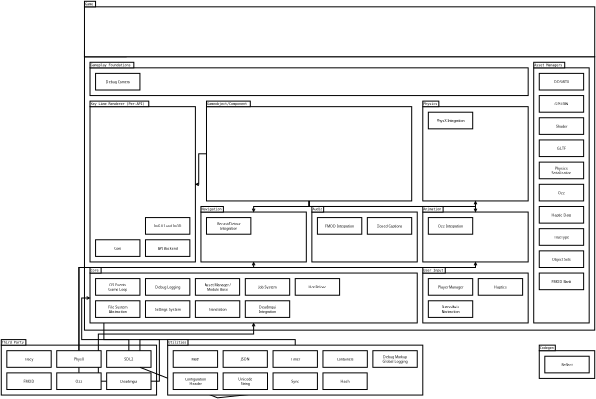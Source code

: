 <?xml version="1.0" encoding="UTF-8"?>
<dia:diagram xmlns:dia="http://www.lysator.liu.se/~alla/dia/">
  <dia:layer name="Background" visible="true" active="true">
    <dia:object type="UML - LargePackage" version="0" id="O0">
      <dia:attribute name="obj_pos">
        <dia:point val="11,-37"/>
      </dia:attribute>
      <dia:attribute name="obj_bb">
        <dia:rectangle val="10.95,-38.05;103.05,12.345"/>
      </dia:attribute>
      <dia:attribute name="meta">
        <dia:composite type="dict"/>
      </dia:attribute>
      <dia:attribute name="elem_corner">
        <dia:point val="11,-37"/>
      </dia:attribute>
      <dia:attribute name="elem_width">
        <dia:real val="92"/>
      </dia:attribute>
      <dia:attribute name="elem_height">
        <dia:real val="49.295"/>
      </dia:attribute>
      <dia:attribute name="line_width">
        <dia:real val="0.1"/>
      </dia:attribute>
      <dia:attribute name="line_colour">
        <dia:color val="#000000"/>
      </dia:attribute>
      <dia:attribute name="fill_colour">
        <dia:color val="#ffffff"/>
      </dia:attribute>
      <dia:attribute name="text_colour">
        <dia:color val="#000000"/>
      </dia:attribute>
      <dia:attribute name="stereotype">
        <dia:string>##</dia:string>
      </dia:attribute>
      <dia:attribute name="name">
        <dia:string>#Engine App Instance#</dia:string>
      </dia:attribute>
    </dia:object>
    <dia:object type="UML - LargePackage" version="0" id="O1">
      <dia:attribute name="obj_pos">
        <dia:point val="12,-28"/>
      </dia:attribute>
      <dia:attribute name="obj_bb">
        <dia:rectangle val="11.95,-29.05;31.05,0.05"/>
      </dia:attribute>
      <dia:attribute name="meta">
        <dia:composite type="dict"/>
      </dia:attribute>
      <dia:attribute name="elem_corner">
        <dia:point val="12,-28"/>
      </dia:attribute>
      <dia:attribute name="elem_width">
        <dia:real val="19"/>
      </dia:attribute>
      <dia:attribute name="elem_height">
        <dia:real val="28"/>
      </dia:attribute>
      <dia:attribute name="line_width">
        <dia:real val="0.1"/>
      </dia:attribute>
      <dia:attribute name="line_colour">
        <dia:color val="#000000"/>
      </dia:attribute>
      <dia:attribute name="fill_colour">
        <dia:color val="#ffffff"/>
      </dia:attribute>
      <dia:attribute name="text_colour">
        <dia:color val="#000000"/>
      </dia:attribute>
      <dia:attribute name="stereotype">
        <dia:string>##</dia:string>
      </dia:attribute>
      <dia:attribute name="name">
        <dia:string>#Key Lime Renderer (Per-API)#</dia:string>
      </dia:attribute>
      <dia:childnode parent="O0"/>
    </dia:object>
    <dia:object type="UML - LargePackage" version="0" id="O2">
      <dia:attribute name="obj_pos">
        <dia:point val="-4,15"/>
      </dia:attribute>
      <dia:attribute name="obj_bb">
        <dia:rectangle val="-4.05,13.95;24.05,24.05"/>
      </dia:attribute>
      <dia:attribute name="meta">
        <dia:composite type="dict"/>
      </dia:attribute>
      <dia:attribute name="elem_corner">
        <dia:point val="-4,15"/>
      </dia:attribute>
      <dia:attribute name="elem_width">
        <dia:real val="28"/>
      </dia:attribute>
      <dia:attribute name="elem_height">
        <dia:real val="9"/>
      </dia:attribute>
      <dia:attribute name="line_width">
        <dia:real val="0.1"/>
      </dia:attribute>
      <dia:attribute name="line_colour">
        <dia:color val="#000000"/>
      </dia:attribute>
      <dia:attribute name="fill_colour">
        <dia:color val="#ffffff"/>
      </dia:attribute>
      <dia:attribute name="text_colour">
        <dia:color val="#000000"/>
      </dia:attribute>
      <dia:attribute name="stereotype">
        <dia:string>##</dia:string>
      </dia:attribute>
      <dia:attribute name="name">
        <dia:string>#Third Party#</dia:string>
      </dia:attribute>
    </dia:object>
    <dia:object type="Flowchart - Box" version="0" id="O3">
      <dia:attribute name="obj_pos">
        <dia:point val="15,16"/>
      </dia:attribute>
      <dia:attribute name="obj_bb">
        <dia:rectangle val="14.95,15.95;23.05,19.05"/>
      </dia:attribute>
      <dia:attribute name="elem_corner">
        <dia:point val="15,16"/>
      </dia:attribute>
      <dia:attribute name="elem_width">
        <dia:real val="8"/>
      </dia:attribute>
      <dia:attribute name="elem_height">
        <dia:real val="3"/>
      </dia:attribute>
      <dia:attribute name="show_background">
        <dia:boolean val="true"/>
      </dia:attribute>
      <dia:attribute name="padding">
        <dia:real val="0.5"/>
      </dia:attribute>
      <dia:attribute name="text">
        <dia:composite type="text">
          <dia:attribute name="string">
            <dia:string>#SDL2#</dia:string>
          </dia:attribute>
          <dia:attribute name="font">
            <dia:font family="sans" style="0" name="Helvetica"/>
          </dia:attribute>
          <dia:attribute name="height">
            <dia:real val="0.8"/>
          </dia:attribute>
          <dia:attribute name="pos">
            <dia:point val="19,17.695"/>
          </dia:attribute>
          <dia:attribute name="color">
            <dia:color val="#000000"/>
          </dia:attribute>
          <dia:attribute name="alignment">
            <dia:enum val="1"/>
          </dia:attribute>
        </dia:composite>
      </dia:attribute>
      <dia:childnode parent="O2"/>
    </dia:object>
    <dia:object type="UML - Transition" version="2" id="O4">
      <dia:attribute name="obj_pos">
        <dia:point val="19,16"/>
      </dia:attribute>
      <dia:attribute name="obj_bb">
        <dia:rectangle val="11.95,6;19.5,16.05"/>
      </dia:attribute>
      <dia:attribute name="meta">
        <dia:composite type="dict"/>
      </dia:attribute>
      <dia:attribute name="orth_points">
        <dia:point val="19,16"/>
        <dia:point val="19,14"/>
        <dia:point val="14.5,14"/>
        <dia:point val="14.5,6.5"/>
        <dia:point val="12,6.5"/>
      </dia:attribute>
      <dia:attribute name="orth_orient">
        <dia:enum val="1"/>
        <dia:enum val="0"/>
        <dia:enum val="1"/>
        <dia:enum val="0"/>
      </dia:attribute>
      <dia:attribute name="orth_autoroute">
        <dia:boolean val="false"/>
      </dia:attribute>
      <dia:attribute name="text_colour">
        <dia:color val="#000000"/>
      </dia:attribute>
      <dia:attribute name="line_colour">
        <dia:color val="#000000"/>
      </dia:attribute>
      <dia:attribute name="trigger">
        <dia:string>##</dia:string>
      </dia:attribute>
      <dia:attribute name="action">
        <dia:string>##</dia:string>
      </dia:attribute>
      <dia:attribute name="guard">
        <dia:string>##</dia:string>
      </dia:attribute>
      <dia:attribute name="trigger_text_pos">
        <dia:point val="16.25,12.5"/>
      </dia:attribute>
      <dia:attribute name="guard_text_pos">
        <dia:point val="16.25,13.5"/>
      </dia:attribute>
      <dia:attribute name="direction_inverted">
        <dia:boolean val="false"/>
      </dia:attribute>
      <dia:connections>
        <dia:connection handle="0" to="O3" connection="2"/>
        <dia:connection handle="1" to="O13" connection="3"/>
      </dia:connections>
    </dia:object>
    <dia:object type="UML - Transition" version="2" id="O5">
      <dia:attribute name="obj_pos">
        <dia:point val="15,21.5"/>
      </dia:attribute>
      <dia:attribute name="obj_bb">
        <dia:rectangle val="12.75,10.95;42,22"/>
      </dia:attribute>
      <dia:attribute name="meta">
        <dia:composite type="dict"/>
      </dia:attribute>
      <dia:attribute name="orth_points">
        <dia:point val="15,21.5"/>
        <dia:point val="13.5,21.5"/>
        <dia:point val="13.5,13"/>
        <dia:point val="41.5,13"/>
        <dia:point val="41.5,11"/>
      </dia:attribute>
      <dia:attribute name="orth_orient">
        <dia:enum val="0"/>
        <dia:enum val="1"/>
        <dia:enum val="0"/>
        <dia:enum val="1"/>
      </dia:attribute>
      <dia:attribute name="orth_autoroute">
        <dia:boolean val="false"/>
      </dia:attribute>
      <dia:attribute name="text_colour">
        <dia:color val="#000000"/>
      </dia:attribute>
      <dia:attribute name="line_colour">
        <dia:color val="#000000"/>
      </dia:attribute>
      <dia:attribute name="trigger">
        <dia:string>##</dia:string>
      </dia:attribute>
      <dia:attribute name="action">
        <dia:string>##</dia:string>
      </dia:attribute>
      <dia:attribute name="guard">
        <dia:string>##</dia:string>
      </dia:attribute>
      <dia:attribute name="trigger_text_pos">
        <dia:point val="13,15.75"/>
      </dia:attribute>
      <dia:attribute name="guard_text_pos">
        <dia:point val="13,16.75"/>
      </dia:attribute>
      <dia:attribute name="direction_inverted">
        <dia:boolean val="false"/>
      </dia:attribute>
      <dia:connections>
        <dia:connection handle="0" to="O20" connection="7"/>
        <dia:connection handle="1" to="O13" connection="6"/>
      </dia:connections>
    </dia:object>
    <dia:object type="UML - Transition" version="2" id="O6">
      <dia:attribute name="obj_pos">
        <dia:point val="21,19"/>
      </dia:attribute>
      <dia:attribute name="obj_bb">
        <dia:rectangle val="20.5,18.95;49.5,24.55"/>
      </dia:attribute>
      <dia:attribute name="meta">
        <dia:composite type="dict"/>
      </dia:attribute>
      <dia:attribute name="orth_points">
        <dia:point val="21,19"/>
        <dia:point val="21,24.5"/>
        <dia:point val="49,24.5"/>
        <dia:point val="49,23"/>
      </dia:attribute>
      <dia:attribute name="orth_orient">
        <dia:enum val="1"/>
        <dia:enum val="0"/>
        <dia:enum val="1"/>
      </dia:attribute>
      <dia:attribute name="orth_autoroute">
        <dia:boolean val="true"/>
      </dia:attribute>
      <dia:attribute name="text_colour">
        <dia:color val="#000000"/>
      </dia:attribute>
      <dia:attribute name="line_colour">
        <dia:color val="#000000"/>
      </dia:attribute>
      <dia:attribute name="trigger">
        <dia:string>##</dia:string>
      </dia:attribute>
      <dia:attribute name="action">
        <dia:string>##</dia:string>
      </dia:attribute>
      <dia:attribute name="guard">
        <dia:string>##</dia:string>
      </dia:attribute>
      <dia:attribute name="trigger_text_pos">
        <dia:point val="34.5,23"/>
      </dia:attribute>
      <dia:attribute name="guard_text_pos">
        <dia:point val="34.5,24"/>
      </dia:attribute>
      <dia:attribute name="direction_inverted">
        <dia:boolean val="false"/>
      </dia:attribute>
      <dia:connections>
        <dia:connection handle="0" to="O3" connection="14"/>
        <dia:connection handle="1" to="O61" connection="13"/>
      </dia:connections>
    </dia:object>
    <dia:object type="UML - Transition" version="2" id="O7">
      <dia:attribute name="obj_pos">
        <dia:point val="21,16"/>
      </dia:attribute>
      <dia:attribute name="obj_bb">
        <dia:rectangle val="20.5,11.9;49.5,16.05"/>
      </dia:attribute>
      <dia:attribute name="meta">
        <dia:composite type="dict"/>
      </dia:attribute>
      <dia:attribute name="orth_points">
        <dia:point val="21,16"/>
        <dia:point val="21,14"/>
        <dia:point val="49,14"/>
        <dia:point val="49,16"/>
      </dia:attribute>
      <dia:attribute name="orth_orient">
        <dia:enum val="1"/>
        <dia:enum val="0"/>
        <dia:enum val="1"/>
      </dia:attribute>
      <dia:attribute name="orth_autoroute">
        <dia:boolean val="false"/>
      </dia:attribute>
      <dia:attribute name="text_colour">
        <dia:color val="#000000"/>
      </dia:attribute>
      <dia:attribute name="line_colour">
        <dia:color val="#000000"/>
      </dia:attribute>
      <dia:attribute name="trigger">
        <dia:string>##</dia:string>
      </dia:attribute>
      <dia:attribute name="action">
        <dia:string>##</dia:string>
      </dia:attribute>
      <dia:attribute name="guard">
        <dia:string>##</dia:string>
      </dia:attribute>
      <dia:attribute name="trigger_text_pos">
        <dia:point val="34.5,12.5"/>
      </dia:attribute>
      <dia:attribute name="guard_text_pos">
        <dia:point val="34.5,13.5"/>
      </dia:attribute>
      <dia:attribute name="direction_inverted">
        <dia:boolean val="false"/>
      </dia:attribute>
      <dia:connections>
        <dia:connection handle="0" to="O3" connection="3"/>
        <dia:connection handle="1" to="O58" connection="2"/>
      </dia:connections>
    </dia:object>
    <dia:object type="UML - LargePackage" version="0" id="O8">
      <dia:attribute name="obj_pos">
        <dia:point val="72,2"/>
      </dia:attribute>
      <dia:attribute name="obj_bb">
        <dia:rectangle val="71.95,0.95;91.05,11.05"/>
      </dia:attribute>
      <dia:attribute name="meta">
        <dia:composite type="dict"/>
      </dia:attribute>
      <dia:attribute name="elem_corner">
        <dia:point val="72,2"/>
      </dia:attribute>
      <dia:attribute name="elem_width">
        <dia:real val="19"/>
      </dia:attribute>
      <dia:attribute name="elem_height">
        <dia:real val="9"/>
      </dia:attribute>
      <dia:attribute name="line_width">
        <dia:real val="0.1"/>
      </dia:attribute>
      <dia:attribute name="line_colour">
        <dia:color val="#000000"/>
      </dia:attribute>
      <dia:attribute name="fill_colour">
        <dia:color val="#ffffff"/>
      </dia:attribute>
      <dia:attribute name="text_colour">
        <dia:color val="#000000"/>
      </dia:attribute>
      <dia:attribute name="stereotype">
        <dia:string>##</dia:string>
      </dia:attribute>
      <dia:attribute name="name">
        <dia:string>#User Input#</dia:string>
      </dia:attribute>
      <dia:childnode parent="O0"/>
    </dia:object>
    <dia:object type="Flowchart - Box" version="0" id="O9">
      <dia:attribute name="obj_pos">
        <dia:point val="73,3"/>
      </dia:attribute>
      <dia:attribute name="obj_bb">
        <dia:rectangle val="72.95,2.95;81.05,6.05"/>
      </dia:attribute>
      <dia:attribute name="elem_corner">
        <dia:point val="73,3"/>
      </dia:attribute>
      <dia:attribute name="elem_width">
        <dia:real val="8"/>
      </dia:attribute>
      <dia:attribute name="elem_height">
        <dia:real val="3"/>
      </dia:attribute>
      <dia:attribute name="show_background">
        <dia:boolean val="true"/>
      </dia:attribute>
      <dia:attribute name="padding">
        <dia:real val="0.5"/>
      </dia:attribute>
      <dia:attribute name="text">
        <dia:composite type="text">
          <dia:attribute name="string">
            <dia:string>#Player Manager#</dia:string>
          </dia:attribute>
          <dia:attribute name="font">
            <dia:font family="sans" style="0" name="Helvetica"/>
          </dia:attribute>
          <dia:attribute name="height">
            <dia:real val="0.8"/>
          </dia:attribute>
          <dia:attribute name="pos">
            <dia:point val="77,4.695"/>
          </dia:attribute>
          <dia:attribute name="color">
            <dia:color val="#000000"/>
          </dia:attribute>
          <dia:attribute name="alignment">
            <dia:enum val="1"/>
          </dia:attribute>
        </dia:composite>
      </dia:attribute>
      <dia:childnode parent="O8"/>
    </dia:object>
    <dia:object type="Flowchart - Box" version="0" id="O10">
      <dia:attribute name="obj_pos">
        <dia:point val="73,7"/>
      </dia:attribute>
      <dia:attribute name="obj_bb">
        <dia:rectangle val="72.95,6.95;81.05,10.05"/>
      </dia:attribute>
      <dia:attribute name="elem_corner">
        <dia:point val="73,7"/>
      </dia:attribute>
      <dia:attribute name="elem_width">
        <dia:real val="8"/>
      </dia:attribute>
      <dia:attribute name="elem_height">
        <dia:real val="3"/>
      </dia:attribute>
      <dia:attribute name="show_background">
        <dia:boolean val="true"/>
      </dia:attribute>
      <dia:attribute name="padding">
        <dia:real val="0.5"/>
      </dia:attribute>
      <dia:attribute name="text">
        <dia:composite type="text">
          <dia:attribute name="string">
            <dia:string>#Button/Axis
Abstraction#</dia:string>
          </dia:attribute>
          <dia:attribute name="font">
            <dia:font family="sans" style="0" name="Helvetica"/>
          </dia:attribute>
          <dia:attribute name="height">
            <dia:real val="0.8"/>
          </dia:attribute>
          <dia:attribute name="pos">
            <dia:point val="77,8.295"/>
          </dia:attribute>
          <dia:attribute name="color">
            <dia:color val="#000000"/>
          </dia:attribute>
          <dia:attribute name="alignment">
            <dia:enum val="1"/>
          </dia:attribute>
        </dia:composite>
      </dia:attribute>
      <dia:childnode parent="O8"/>
    </dia:object>
    <dia:object type="Flowchart - Box" version="0" id="O11">
      <dia:attribute name="obj_pos">
        <dia:point val="82,3"/>
      </dia:attribute>
      <dia:attribute name="obj_bb">
        <dia:rectangle val="81.95,2.95;90.05,6.05"/>
      </dia:attribute>
      <dia:attribute name="elem_corner">
        <dia:point val="82,3"/>
      </dia:attribute>
      <dia:attribute name="elem_width">
        <dia:real val="8"/>
      </dia:attribute>
      <dia:attribute name="elem_height">
        <dia:real val="3"/>
      </dia:attribute>
      <dia:attribute name="show_background">
        <dia:boolean val="true"/>
      </dia:attribute>
      <dia:attribute name="padding">
        <dia:real val="0.5"/>
      </dia:attribute>
      <dia:attribute name="text">
        <dia:composite type="text">
          <dia:attribute name="string">
            <dia:string>#Haptics#</dia:string>
          </dia:attribute>
          <dia:attribute name="font">
            <dia:font family="sans" style="0" name="Helvetica"/>
          </dia:attribute>
          <dia:attribute name="height">
            <dia:real val="0.8"/>
          </dia:attribute>
          <dia:attribute name="pos">
            <dia:point val="86,4.695"/>
          </dia:attribute>
          <dia:attribute name="color">
            <dia:color val="#000000"/>
          </dia:attribute>
          <dia:attribute name="alignment">
            <dia:enum val="1"/>
          </dia:attribute>
        </dia:composite>
      </dia:attribute>
      <dia:childnode parent="O8"/>
    </dia:object>
    <dia:object type="UML - Transition" version="2" id="O12">
      <dia:attribute name="obj_pos">
        <dia:point val="10,16"/>
      </dia:attribute>
      <dia:attribute name="obj_bb">
        <dia:rectangle val="9.5,-1.1;42,16.05"/>
      </dia:attribute>
      <dia:attribute name="meta">
        <dia:composite type="dict"/>
      </dia:attribute>
      <dia:attribute name="orth_points">
        <dia:point val="10,16"/>
        <dia:point val="10,1"/>
        <dia:point val="41.5,1"/>
        <dia:point val="41.5,0"/>
      </dia:attribute>
      <dia:attribute name="orth_orient">
        <dia:enum val="1"/>
        <dia:enum val="0"/>
        <dia:enum val="1"/>
      </dia:attribute>
      <dia:attribute name="orth_autoroute">
        <dia:boolean val="false"/>
      </dia:attribute>
      <dia:attribute name="text_colour">
        <dia:color val="#000000"/>
      </dia:attribute>
      <dia:attribute name="line_colour">
        <dia:color val="#000000"/>
      </dia:attribute>
      <dia:attribute name="trigger">
        <dia:string>##</dia:string>
      </dia:attribute>
      <dia:attribute name="action">
        <dia:string>##</dia:string>
      </dia:attribute>
      <dia:attribute name="guard">
        <dia:string>##</dia:string>
      </dia:attribute>
      <dia:attribute name="trigger_text_pos">
        <dia:point val="25.25,-0.5"/>
      </dia:attribute>
      <dia:attribute name="guard_text_pos">
        <dia:point val="25.25,0.5"/>
      </dia:attribute>
      <dia:attribute name="direction_inverted">
        <dia:boolean val="false"/>
      </dia:attribute>
      <dia:connections>
        <dia:connection handle="0" to="O55" connection="2"/>
        <dia:connection handle="1" to="O22" connection="6"/>
      </dia:connections>
    </dia:object>
    <dia:object type="UML - LargePackage" version="0" id="O13">
      <dia:attribute name="obj_pos">
        <dia:point val="12,2"/>
      </dia:attribute>
      <dia:attribute name="obj_bb">
        <dia:rectangle val="11.95,0.95;71.05,11.05"/>
      </dia:attribute>
      <dia:attribute name="meta">
        <dia:composite type="dict"/>
      </dia:attribute>
      <dia:attribute name="elem_corner">
        <dia:point val="12,2"/>
      </dia:attribute>
      <dia:attribute name="elem_width">
        <dia:real val="59"/>
      </dia:attribute>
      <dia:attribute name="elem_height">
        <dia:real val="9"/>
      </dia:attribute>
      <dia:attribute name="line_width">
        <dia:real val="0.1"/>
      </dia:attribute>
      <dia:attribute name="line_colour">
        <dia:color val="#000000"/>
      </dia:attribute>
      <dia:attribute name="fill_colour">
        <dia:color val="#ffffff"/>
      </dia:attribute>
      <dia:attribute name="text_colour">
        <dia:color val="#000000"/>
      </dia:attribute>
      <dia:attribute name="stereotype">
        <dia:string>##</dia:string>
      </dia:attribute>
      <dia:attribute name="name">
        <dia:string>#Core#</dia:string>
      </dia:attribute>
      <dia:childnode parent="O0"/>
    </dia:object>
    <dia:object type="Flowchart - Box" version="0" id="O14">
      <dia:attribute name="obj_pos">
        <dia:point val="22,3"/>
      </dia:attribute>
      <dia:attribute name="obj_bb">
        <dia:rectangle val="21.95,2.95;30.05,6.05"/>
      </dia:attribute>
      <dia:attribute name="elem_corner">
        <dia:point val="22,3"/>
      </dia:attribute>
      <dia:attribute name="elem_width">
        <dia:real val="8"/>
      </dia:attribute>
      <dia:attribute name="elem_height">
        <dia:real val="3"/>
      </dia:attribute>
      <dia:attribute name="show_background">
        <dia:boolean val="true"/>
      </dia:attribute>
      <dia:attribute name="padding">
        <dia:real val="0.5"/>
      </dia:attribute>
      <dia:attribute name="text">
        <dia:composite type="text">
          <dia:attribute name="string">
            <dia:string>#Debug Logging#</dia:string>
          </dia:attribute>
          <dia:attribute name="font">
            <dia:font family="sans" style="0" name="Helvetica"/>
          </dia:attribute>
          <dia:attribute name="height">
            <dia:real val="0.8"/>
          </dia:attribute>
          <dia:attribute name="pos">
            <dia:point val="26,4.695"/>
          </dia:attribute>
          <dia:attribute name="color">
            <dia:color val="#000000"/>
          </dia:attribute>
          <dia:attribute name="alignment">
            <dia:enum val="1"/>
          </dia:attribute>
        </dia:composite>
      </dia:attribute>
      <dia:childnode parent="O13"/>
    </dia:object>
    <dia:object type="Flowchart - Box" version="0" id="O15">
      <dia:attribute name="obj_pos">
        <dia:point val="13,7"/>
      </dia:attribute>
      <dia:attribute name="obj_bb">
        <dia:rectangle val="12.95,6.95;21.05,10.05"/>
      </dia:attribute>
      <dia:attribute name="elem_corner">
        <dia:point val="13,7"/>
      </dia:attribute>
      <dia:attribute name="elem_width">
        <dia:real val="8"/>
      </dia:attribute>
      <dia:attribute name="elem_height">
        <dia:real val="3"/>
      </dia:attribute>
      <dia:attribute name="show_background">
        <dia:boolean val="true"/>
      </dia:attribute>
      <dia:attribute name="padding">
        <dia:real val="0.5"/>
      </dia:attribute>
      <dia:attribute name="text">
        <dia:composite type="text">
          <dia:attribute name="string">
            <dia:string>#File System
Abstraction#</dia:string>
          </dia:attribute>
          <dia:attribute name="font">
            <dia:font family="sans" style="0" name="Helvetica"/>
          </dia:attribute>
          <dia:attribute name="height">
            <dia:real val="0.8"/>
          </dia:attribute>
          <dia:attribute name="pos">
            <dia:point val="17,8.295"/>
          </dia:attribute>
          <dia:attribute name="color">
            <dia:color val="#000000"/>
          </dia:attribute>
          <dia:attribute name="alignment">
            <dia:enum val="1"/>
          </dia:attribute>
        </dia:composite>
      </dia:attribute>
      <dia:childnode parent="O13"/>
    </dia:object>
    <dia:object type="Flowchart - Box" version="0" id="O16">
      <dia:attribute name="obj_pos">
        <dia:point val="31,3"/>
      </dia:attribute>
      <dia:attribute name="obj_bb">
        <dia:rectangle val="30.95,2.95;39.025,6.05"/>
      </dia:attribute>
      <dia:attribute name="elem_corner">
        <dia:point val="31,3"/>
      </dia:attribute>
      <dia:attribute name="elem_width">
        <dia:real val="7.975"/>
      </dia:attribute>
      <dia:attribute name="elem_height">
        <dia:real val="3"/>
      </dia:attribute>
      <dia:attribute name="show_background">
        <dia:boolean val="true"/>
      </dia:attribute>
      <dia:attribute name="padding">
        <dia:real val="0.5"/>
      </dia:attribute>
      <dia:attribute name="text">
        <dia:composite type="text">
          <dia:attribute name="string">
            <dia:string>#Asset Manager /
Module Base#</dia:string>
          </dia:attribute>
          <dia:attribute name="font">
            <dia:font family="sans" style="0" name="Helvetica"/>
          </dia:attribute>
          <dia:attribute name="height">
            <dia:real val="0.8"/>
          </dia:attribute>
          <dia:attribute name="pos">
            <dia:point val="34.987,4.295"/>
          </dia:attribute>
          <dia:attribute name="color">
            <dia:color val="#000000"/>
          </dia:attribute>
          <dia:attribute name="alignment">
            <dia:enum val="1"/>
          </dia:attribute>
        </dia:composite>
      </dia:attribute>
      <dia:childnode parent="O13"/>
    </dia:object>
    <dia:object type="Flowchart - Box" version="0" id="O17">
      <dia:attribute name="obj_pos">
        <dia:point val="13,3"/>
      </dia:attribute>
      <dia:attribute name="obj_bb">
        <dia:rectangle val="12.95,2.95;21.05,6.05"/>
      </dia:attribute>
      <dia:attribute name="elem_corner">
        <dia:point val="13,3"/>
      </dia:attribute>
      <dia:attribute name="elem_width">
        <dia:real val="8"/>
      </dia:attribute>
      <dia:attribute name="elem_height">
        <dia:real val="3"/>
      </dia:attribute>
      <dia:attribute name="show_background">
        <dia:boolean val="true"/>
      </dia:attribute>
      <dia:attribute name="padding">
        <dia:real val="0.5"/>
      </dia:attribute>
      <dia:attribute name="text">
        <dia:composite type="text">
          <dia:attribute name="string">
            <dia:string>#OS Events
Game Loop#</dia:string>
          </dia:attribute>
          <dia:attribute name="font">
            <dia:font family="sans" style="0" name="Helvetica"/>
          </dia:attribute>
          <dia:attribute name="height">
            <dia:real val="0.8"/>
          </dia:attribute>
          <dia:attribute name="pos">
            <dia:point val="17,4.295"/>
          </dia:attribute>
          <dia:attribute name="color">
            <dia:color val="#000000"/>
          </dia:attribute>
          <dia:attribute name="alignment">
            <dia:enum val="1"/>
          </dia:attribute>
        </dia:composite>
      </dia:attribute>
      <dia:childnode parent="O13"/>
    </dia:object>
    <dia:object type="Flowchart - Box" version="0" id="O18">
      <dia:attribute name="obj_pos">
        <dia:point val="22,7"/>
      </dia:attribute>
      <dia:attribute name="obj_bb">
        <dia:rectangle val="21.95,6.95;30.05,10.05"/>
      </dia:attribute>
      <dia:attribute name="elem_corner">
        <dia:point val="22,7"/>
      </dia:attribute>
      <dia:attribute name="elem_width">
        <dia:real val="8"/>
      </dia:attribute>
      <dia:attribute name="elem_height">
        <dia:real val="3"/>
      </dia:attribute>
      <dia:attribute name="show_background">
        <dia:boolean val="true"/>
      </dia:attribute>
      <dia:attribute name="padding">
        <dia:real val="0.5"/>
      </dia:attribute>
      <dia:attribute name="text">
        <dia:composite type="text">
          <dia:attribute name="string">
            <dia:string>#Settings System#</dia:string>
          </dia:attribute>
          <dia:attribute name="font">
            <dia:font family="sans" style="0" name="Helvetica"/>
          </dia:attribute>
          <dia:attribute name="height">
            <dia:real val="0.8"/>
          </dia:attribute>
          <dia:attribute name="pos">
            <dia:point val="26,8.695"/>
          </dia:attribute>
          <dia:attribute name="color">
            <dia:color val="#000000"/>
          </dia:attribute>
          <dia:attribute name="alignment">
            <dia:enum val="1"/>
          </dia:attribute>
        </dia:composite>
      </dia:attribute>
      <dia:childnode parent="O13"/>
    </dia:object>
    <dia:object type="Flowchart - Box" version="0" id="O19">
      <dia:attribute name="obj_pos">
        <dia:point val="-3,16"/>
      </dia:attribute>
      <dia:attribute name="obj_bb">
        <dia:rectangle val="-3.05,15.95;5.05,19.05"/>
      </dia:attribute>
      <dia:attribute name="elem_corner">
        <dia:point val="-3,16"/>
      </dia:attribute>
      <dia:attribute name="elem_width">
        <dia:real val="8"/>
      </dia:attribute>
      <dia:attribute name="elem_height">
        <dia:real val="3"/>
      </dia:attribute>
      <dia:attribute name="show_background">
        <dia:boolean val="true"/>
      </dia:attribute>
      <dia:attribute name="padding">
        <dia:real val="0.5"/>
      </dia:attribute>
      <dia:attribute name="text">
        <dia:composite type="text">
          <dia:attribute name="string">
            <dia:string>#Tracy#</dia:string>
          </dia:attribute>
          <dia:attribute name="font">
            <dia:font family="sans" style="0" name="Helvetica"/>
          </dia:attribute>
          <dia:attribute name="height">
            <dia:real val="0.8"/>
          </dia:attribute>
          <dia:attribute name="pos">
            <dia:point val="1,17.695"/>
          </dia:attribute>
          <dia:attribute name="color">
            <dia:color val="#000000"/>
          </dia:attribute>
          <dia:attribute name="alignment">
            <dia:enum val="1"/>
          </dia:attribute>
        </dia:composite>
      </dia:attribute>
    </dia:object>
    <dia:object type="Flowchart - Box" version="0" id="O20">
      <dia:attribute name="obj_pos">
        <dia:point val="15,20"/>
      </dia:attribute>
      <dia:attribute name="obj_bb">
        <dia:rectangle val="14.95,19.95;23.05,23.05"/>
      </dia:attribute>
      <dia:attribute name="elem_corner">
        <dia:point val="15,20"/>
      </dia:attribute>
      <dia:attribute name="elem_width">
        <dia:real val="8"/>
      </dia:attribute>
      <dia:attribute name="elem_height">
        <dia:real val="3"/>
      </dia:attribute>
      <dia:attribute name="show_background">
        <dia:boolean val="true"/>
      </dia:attribute>
      <dia:attribute name="padding">
        <dia:real val="0.5"/>
      </dia:attribute>
      <dia:attribute name="text">
        <dia:composite type="text">
          <dia:attribute name="string">
            <dia:string>#DearImgui#</dia:string>
          </dia:attribute>
          <dia:attribute name="font">
            <dia:font family="sans" style="0" name="Helvetica"/>
          </dia:attribute>
          <dia:attribute name="height">
            <dia:real val="0.8"/>
          </dia:attribute>
          <dia:attribute name="pos">
            <dia:point val="19,21.695"/>
          </dia:attribute>
          <dia:attribute name="color">
            <dia:color val="#000000"/>
          </dia:attribute>
          <dia:attribute name="alignment">
            <dia:enum val="1"/>
          </dia:attribute>
        </dia:composite>
      </dia:attribute>
      <dia:childnode parent="O2"/>
    </dia:object>
    <dia:object type="UML - LargePackage" version="0" id="O21">
      <dia:attribute name="obj_pos">
        <dia:point val="72,-9"/>
      </dia:attribute>
      <dia:attribute name="obj_bb">
        <dia:rectangle val="71.95,-10.05;91.05,0.05"/>
      </dia:attribute>
      <dia:attribute name="meta">
        <dia:composite type="dict"/>
      </dia:attribute>
      <dia:attribute name="elem_corner">
        <dia:point val="72,-9"/>
      </dia:attribute>
      <dia:attribute name="elem_width">
        <dia:real val="19"/>
      </dia:attribute>
      <dia:attribute name="elem_height">
        <dia:real val="9"/>
      </dia:attribute>
      <dia:attribute name="line_width">
        <dia:real val="0.1"/>
      </dia:attribute>
      <dia:attribute name="line_colour">
        <dia:color val="#000000"/>
      </dia:attribute>
      <dia:attribute name="fill_colour">
        <dia:color val="#ffffff"/>
      </dia:attribute>
      <dia:attribute name="text_colour">
        <dia:color val="#000000"/>
      </dia:attribute>
      <dia:attribute name="stereotype">
        <dia:string>##</dia:string>
      </dia:attribute>
      <dia:attribute name="name">
        <dia:string>#Animation#</dia:string>
      </dia:attribute>
      <dia:childnode parent="O0"/>
    </dia:object>
    <dia:object type="UML - LargePackage" version="0" id="O22">
      <dia:attribute name="obj_pos">
        <dia:point val="32,-9"/>
      </dia:attribute>
      <dia:attribute name="obj_bb">
        <dia:rectangle val="31.95,-10.05;51.05,0.05"/>
      </dia:attribute>
      <dia:attribute name="meta">
        <dia:composite type="dict"/>
      </dia:attribute>
      <dia:attribute name="elem_corner">
        <dia:point val="32,-9"/>
      </dia:attribute>
      <dia:attribute name="elem_width">
        <dia:real val="19"/>
      </dia:attribute>
      <dia:attribute name="elem_height">
        <dia:real val="9"/>
      </dia:attribute>
      <dia:attribute name="line_width">
        <dia:real val="0.1"/>
      </dia:attribute>
      <dia:attribute name="line_colour">
        <dia:color val="#000000"/>
      </dia:attribute>
      <dia:attribute name="fill_colour">
        <dia:color val="#ffffff"/>
      </dia:attribute>
      <dia:attribute name="text_colour">
        <dia:color val="#000000"/>
      </dia:attribute>
      <dia:attribute name="stereotype">
        <dia:string>##</dia:string>
      </dia:attribute>
      <dia:attribute name="name">
        <dia:string>#Navigation#</dia:string>
      </dia:attribute>
      <dia:childnode parent="O0"/>
    </dia:object>
    <dia:object type="UML - LargePackage" version="0" id="O23">
      <dia:attribute name="obj_pos">
        <dia:point val="33,-28"/>
      </dia:attribute>
      <dia:attribute name="obj_bb">
        <dia:rectangle val="32.95,-29.05;70.05,-10.95"/>
      </dia:attribute>
      <dia:attribute name="meta">
        <dia:composite type="dict"/>
      </dia:attribute>
      <dia:attribute name="elem_corner">
        <dia:point val="33,-28"/>
      </dia:attribute>
      <dia:attribute name="elem_width">
        <dia:real val="37"/>
      </dia:attribute>
      <dia:attribute name="elem_height">
        <dia:real val="17"/>
      </dia:attribute>
      <dia:attribute name="line_width">
        <dia:real val="0.1"/>
      </dia:attribute>
      <dia:attribute name="line_colour">
        <dia:color val="#000000"/>
      </dia:attribute>
      <dia:attribute name="fill_colour">
        <dia:color val="#ffffff"/>
      </dia:attribute>
      <dia:attribute name="text_colour">
        <dia:color val="#000000"/>
      </dia:attribute>
      <dia:attribute name="stereotype">
        <dia:string>##</dia:string>
      </dia:attribute>
      <dia:attribute name="name">
        <dia:string>#Gameobject/Component#</dia:string>
      </dia:attribute>
      <dia:childnode parent="O0"/>
    </dia:object>
    <dia:object type="UML - LargePackage" version="0" id="O24">
      <dia:attribute name="obj_pos">
        <dia:point val="11,-46"/>
      </dia:attribute>
      <dia:attribute name="obj_bb">
        <dia:rectangle val="10.95,-47.05;103.05,-36.95"/>
      </dia:attribute>
      <dia:attribute name="meta">
        <dia:composite type="dict"/>
      </dia:attribute>
      <dia:attribute name="elem_corner">
        <dia:point val="11,-46"/>
      </dia:attribute>
      <dia:attribute name="elem_width">
        <dia:real val="92"/>
      </dia:attribute>
      <dia:attribute name="elem_height">
        <dia:real val="9"/>
      </dia:attribute>
      <dia:attribute name="line_width">
        <dia:real val="0.1"/>
      </dia:attribute>
      <dia:attribute name="line_colour">
        <dia:color val="#000000"/>
      </dia:attribute>
      <dia:attribute name="fill_colour">
        <dia:color val="#ffffff"/>
      </dia:attribute>
      <dia:attribute name="text_colour">
        <dia:color val="#000000"/>
      </dia:attribute>
      <dia:attribute name="stereotype">
        <dia:string>##</dia:string>
      </dia:attribute>
      <dia:attribute name="name">
        <dia:string>#Game#</dia:string>
      </dia:attribute>
    </dia:object>
    <dia:object type="UML - Transition" version="2" id="O25">
      <dia:attribute name="obj_pos">
        <dia:point val="10,20"/>
      </dia:attribute>
      <dia:attribute name="obj_bb">
        <dia:rectangle val="9.5,-1.1;82,20.05"/>
      </dia:attribute>
      <dia:attribute name="meta">
        <dia:composite type="dict"/>
      </dia:attribute>
      <dia:attribute name="orth_points">
        <dia:point val="10,20"/>
        <dia:point val="10,1"/>
        <dia:point val="81.5,1"/>
        <dia:point val="81.5,0"/>
      </dia:attribute>
      <dia:attribute name="orth_orient">
        <dia:enum val="1"/>
        <dia:enum val="0"/>
        <dia:enum val="1"/>
      </dia:attribute>
      <dia:attribute name="orth_autoroute">
        <dia:boolean val="false"/>
      </dia:attribute>
      <dia:attribute name="text_colour">
        <dia:color val="#000000"/>
      </dia:attribute>
      <dia:attribute name="line_colour">
        <dia:color val="#000000"/>
      </dia:attribute>
      <dia:attribute name="trigger">
        <dia:string>##</dia:string>
      </dia:attribute>
      <dia:attribute name="action">
        <dia:string>##</dia:string>
      </dia:attribute>
      <dia:attribute name="guard">
        <dia:string>##</dia:string>
      </dia:attribute>
      <dia:attribute name="trigger_text_pos">
        <dia:point val="45.25,-0.5"/>
      </dia:attribute>
      <dia:attribute name="guard_text_pos">
        <dia:point val="45.25,0.5"/>
      </dia:attribute>
      <dia:attribute name="direction_inverted">
        <dia:boolean val="false"/>
      </dia:attribute>
      <dia:connections>
        <dia:connection handle="0" to="O54" connection="2"/>
        <dia:connection handle="1" to="O21" connection="6"/>
      </dia:connections>
    </dia:object>
    <dia:object type="UML - Transition" version="2" id="O26">
      <dia:attribute name="obj_pos">
        <dia:point val="51.5,-11"/>
      </dia:attribute>
      <dia:attribute name="obj_bb">
        <dia:rectangle val="41,-12.1;65.071,-8.95"/>
      </dia:attribute>
      <dia:attribute name="meta">
        <dia:composite type="dict"/>
      </dia:attribute>
      <dia:attribute name="orth_points">
        <dia:point val="51.5,-11"/>
        <dia:point val="51.5,-10"/>
        <dia:point val="65,-10"/>
        <dia:point val="65,-10"/>
        <dia:point val="41.5,-10"/>
        <dia:point val="41.5,-9"/>
      </dia:attribute>
      <dia:attribute name="orth_orient">
        <dia:enum val="1"/>
        <dia:enum val="0"/>
        <dia:enum val="1"/>
        <dia:enum val="0"/>
        <dia:enum val="1"/>
      </dia:attribute>
      <dia:attribute name="orth_autoroute">
        <dia:boolean val="false"/>
      </dia:attribute>
      <dia:attribute name="text_colour">
        <dia:color val="#000000"/>
      </dia:attribute>
      <dia:attribute name="line_colour">
        <dia:color val="#000000"/>
      </dia:attribute>
      <dia:attribute name="trigger">
        <dia:string>##</dia:string>
      </dia:attribute>
      <dia:attribute name="action">
        <dia:string>##</dia:string>
      </dia:attribute>
      <dia:attribute name="guard">
        <dia:string>##</dia:string>
      </dia:attribute>
      <dia:attribute name="trigger_text_pos">
        <dia:point val="64.5,-11.5"/>
      </dia:attribute>
      <dia:attribute name="guard_text_pos">
        <dia:point val="64.5,-10.5"/>
      </dia:attribute>
      <dia:attribute name="direction_inverted">
        <dia:boolean val="false"/>
      </dia:attribute>
      <dia:connections>
        <dia:connection handle="0" to="O23" connection="6"/>
        <dia:connection handle="1" to="O22" connection="1"/>
      </dia:connections>
      <dia:childnode parent="O0"/>
    </dia:object>
    <dia:object type="UML - Transition" version="2" id="O27">
      <dia:attribute name="obj_pos">
        <dia:point val="51.5,-11"/>
      </dia:attribute>
      <dia:attribute name="obj_bb">
        <dia:rectangle val="51,-12.1;82,-8.95"/>
      </dia:attribute>
      <dia:attribute name="meta">
        <dia:composite type="dict"/>
      </dia:attribute>
      <dia:attribute name="orth_points">
        <dia:point val="51.5,-11"/>
        <dia:point val="51.5,-10"/>
        <dia:point val="74.5,-10"/>
        <dia:point val="74.5,-10"/>
        <dia:point val="81.5,-10"/>
        <dia:point val="81.5,-9"/>
      </dia:attribute>
      <dia:attribute name="orth_orient">
        <dia:enum val="1"/>
        <dia:enum val="0"/>
        <dia:enum val="1"/>
        <dia:enum val="0"/>
        <dia:enum val="1"/>
      </dia:attribute>
      <dia:attribute name="orth_autoroute">
        <dia:boolean val="false"/>
      </dia:attribute>
      <dia:attribute name="text_colour">
        <dia:color val="#000000"/>
      </dia:attribute>
      <dia:attribute name="line_colour">
        <dia:color val="#000000"/>
      </dia:attribute>
      <dia:attribute name="trigger">
        <dia:string>##</dia:string>
      </dia:attribute>
      <dia:attribute name="action">
        <dia:string>##</dia:string>
      </dia:attribute>
      <dia:attribute name="guard">
        <dia:string>##</dia:string>
      </dia:attribute>
      <dia:attribute name="trigger_text_pos">
        <dia:point val="74,-11.5"/>
      </dia:attribute>
      <dia:attribute name="guard_text_pos">
        <dia:point val="74,-10.5"/>
      </dia:attribute>
      <dia:attribute name="direction_inverted">
        <dia:boolean val="false"/>
      </dia:attribute>
      <dia:connections>
        <dia:connection handle="0" to="O23" connection="6"/>
        <dia:connection handle="1" to="O21" connection="1"/>
      </dia:connections>
      <dia:childnode parent="O0"/>
    </dia:object>
    <dia:object type="UML - LargePackage" version="0" id="O28">
      <dia:attribute name="obj_pos">
        <dia:point val="92,-35"/>
      </dia:attribute>
      <dia:attribute name="obj_bb">
        <dia:rectangle val="91.95,-36.05;102.05,11.05"/>
      </dia:attribute>
      <dia:attribute name="meta">
        <dia:composite type="dict"/>
      </dia:attribute>
      <dia:attribute name="elem_corner">
        <dia:point val="92,-35"/>
      </dia:attribute>
      <dia:attribute name="elem_width">
        <dia:real val="10"/>
      </dia:attribute>
      <dia:attribute name="elem_height">
        <dia:real val="46"/>
      </dia:attribute>
      <dia:attribute name="line_width">
        <dia:real val="0.1"/>
      </dia:attribute>
      <dia:attribute name="line_colour">
        <dia:color val="#000000"/>
      </dia:attribute>
      <dia:attribute name="fill_colour">
        <dia:color val="#ffffff"/>
      </dia:attribute>
      <dia:attribute name="text_colour">
        <dia:color val="#000000"/>
      </dia:attribute>
      <dia:attribute name="stereotype">
        <dia:string>##</dia:string>
      </dia:attribute>
      <dia:attribute name="name">
        <dia:string>#Asset Managers#</dia:string>
      </dia:attribute>
      <dia:childnode parent="O0"/>
    </dia:object>
    <dia:object type="Flowchart - Box" version="0" id="O29">
      <dia:attribute name="obj_pos">
        <dia:point val="93,-34"/>
      </dia:attribute>
      <dia:attribute name="obj_bb">
        <dia:rectangle val="92.95,-34.05;101.05,-30.95"/>
      </dia:attribute>
      <dia:attribute name="elem_corner">
        <dia:point val="93,-34"/>
      </dia:attribute>
      <dia:attribute name="elem_width">
        <dia:real val="8"/>
      </dia:attribute>
      <dia:attribute name="elem_height">
        <dia:real val="3"/>
      </dia:attribute>
      <dia:attribute name="show_background">
        <dia:boolean val="true"/>
      </dia:attribute>
      <dia:attribute name="padding">
        <dia:real val="0.5"/>
      </dia:attribute>
      <dia:attribute name="text">
        <dia:composite type="text">
          <dia:attribute name="string">
            <dia:string>#DDS/KTX#</dia:string>
          </dia:attribute>
          <dia:attribute name="font">
            <dia:font family="sans" style="0" name="Helvetica"/>
          </dia:attribute>
          <dia:attribute name="height">
            <dia:real val="0.8"/>
          </dia:attribute>
          <dia:attribute name="pos">
            <dia:point val="97,-32.305"/>
          </dia:attribute>
          <dia:attribute name="color">
            <dia:color val="#000000"/>
          </dia:attribute>
          <dia:attribute name="alignment">
            <dia:enum val="1"/>
          </dia:attribute>
        </dia:composite>
      </dia:attribute>
      <dia:childnode parent="O28"/>
    </dia:object>
    <dia:object type="Flowchart - Box" version="0" id="O30">
      <dia:attribute name="obj_pos">
        <dia:point val="93,-30"/>
      </dia:attribute>
      <dia:attribute name="obj_bb">
        <dia:rectangle val="92.95,-30.05;101.05,-26.95"/>
      </dia:attribute>
      <dia:attribute name="elem_corner">
        <dia:point val="93,-30"/>
      </dia:attribute>
      <dia:attribute name="elem_width">
        <dia:real val="8"/>
      </dia:attribute>
      <dia:attribute name="elem_height">
        <dia:real val="3"/>
      </dia:attribute>
      <dia:attribute name="show_background">
        <dia:boolean val="true"/>
      </dia:attribute>
      <dia:attribute name="padding">
        <dia:real val="0.5"/>
      </dia:attribute>
      <dia:attribute name="text">
        <dia:composite type="text">
          <dia:attribute name="string">
            <dia:string>#GPUBIN#</dia:string>
          </dia:attribute>
          <dia:attribute name="font">
            <dia:font family="sans" style="0" name="Helvetica"/>
          </dia:attribute>
          <dia:attribute name="height">
            <dia:real val="0.8"/>
          </dia:attribute>
          <dia:attribute name="pos">
            <dia:point val="97,-28.305"/>
          </dia:attribute>
          <dia:attribute name="color">
            <dia:color val="#000000"/>
          </dia:attribute>
          <dia:attribute name="alignment">
            <dia:enum val="1"/>
          </dia:attribute>
        </dia:composite>
      </dia:attribute>
      <dia:childnode parent="O28"/>
    </dia:object>
    <dia:object type="Flowchart - Box" version="0" id="O31">
      <dia:attribute name="obj_pos">
        <dia:point val="93,-26"/>
      </dia:attribute>
      <dia:attribute name="obj_bb">
        <dia:rectangle val="92.95,-26.05;101.05,-22.95"/>
      </dia:attribute>
      <dia:attribute name="elem_corner">
        <dia:point val="93,-26"/>
      </dia:attribute>
      <dia:attribute name="elem_width">
        <dia:real val="8"/>
      </dia:attribute>
      <dia:attribute name="elem_height">
        <dia:real val="3"/>
      </dia:attribute>
      <dia:attribute name="show_background">
        <dia:boolean val="true"/>
      </dia:attribute>
      <dia:attribute name="padding">
        <dia:real val="0.5"/>
      </dia:attribute>
      <dia:attribute name="text">
        <dia:composite type="text">
          <dia:attribute name="string">
            <dia:string>#Shader#</dia:string>
          </dia:attribute>
          <dia:attribute name="font">
            <dia:font family="sans" style="0" name="Helvetica"/>
          </dia:attribute>
          <dia:attribute name="height">
            <dia:real val="0.8"/>
          </dia:attribute>
          <dia:attribute name="pos">
            <dia:point val="97,-24.305"/>
          </dia:attribute>
          <dia:attribute name="color">
            <dia:color val="#000000"/>
          </dia:attribute>
          <dia:attribute name="alignment">
            <dia:enum val="1"/>
          </dia:attribute>
        </dia:composite>
      </dia:attribute>
      <dia:childnode parent="O28"/>
    </dia:object>
    <dia:object type="Flowchart - Box" version="0" id="O32">
      <dia:attribute name="obj_pos">
        <dia:point val="93,-22"/>
      </dia:attribute>
      <dia:attribute name="obj_bb">
        <dia:rectangle val="92.95,-22.05;101.05,-18.95"/>
      </dia:attribute>
      <dia:attribute name="elem_corner">
        <dia:point val="93,-22"/>
      </dia:attribute>
      <dia:attribute name="elem_width">
        <dia:real val="8"/>
      </dia:attribute>
      <dia:attribute name="elem_height">
        <dia:real val="3"/>
      </dia:attribute>
      <dia:attribute name="show_background">
        <dia:boolean val="true"/>
      </dia:attribute>
      <dia:attribute name="padding">
        <dia:real val="0.5"/>
      </dia:attribute>
      <dia:attribute name="text">
        <dia:composite type="text">
          <dia:attribute name="string">
            <dia:string>#GLTF#</dia:string>
          </dia:attribute>
          <dia:attribute name="font">
            <dia:font family="sans" style="0" name="Helvetica"/>
          </dia:attribute>
          <dia:attribute name="height">
            <dia:real val="0.8"/>
          </dia:attribute>
          <dia:attribute name="pos">
            <dia:point val="97,-20.305"/>
          </dia:attribute>
          <dia:attribute name="color">
            <dia:color val="#000000"/>
          </dia:attribute>
          <dia:attribute name="alignment">
            <dia:enum val="1"/>
          </dia:attribute>
        </dia:composite>
      </dia:attribute>
      <dia:childnode parent="O28"/>
    </dia:object>
    <dia:object type="Flowchart - Box" version="0" id="O33">
      <dia:attribute name="obj_pos">
        <dia:point val="93,-18"/>
      </dia:attribute>
      <dia:attribute name="obj_bb">
        <dia:rectangle val="92.95,-18.05;101.05,-14.95"/>
      </dia:attribute>
      <dia:attribute name="elem_corner">
        <dia:point val="93,-18"/>
      </dia:attribute>
      <dia:attribute name="elem_width">
        <dia:real val="8"/>
      </dia:attribute>
      <dia:attribute name="elem_height">
        <dia:real val="3"/>
      </dia:attribute>
      <dia:attribute name="show_background">
        <dia:boolean val="true"/>
      </dia:attribute>
      <dia:attribute name="padding">
        <dia:real val="0.5"/>
      </dia:attribute>
      <dia:attribute name="text">
        <dia:composite type="text">
          <dia:attribute name="string">
            <dia:string>#Physics
Serialization#</dia:string>
          </dia:attribute>
          <dia:attribute name="font">
            <dia:font family="sans" style="0" name="Helvetica"/>
          </dia:attribute>
          <dia:attribute name="height">
            <dia:real val="0.8"/>
          </dia:attribute>
          <dia:attribute name="pos">
            <dia:point val="97,-16.705"/>
          </dia:attribute>
          <dia:attribute name="color">
            <dia:color val="#000000"/>
          </dia:attribute>
          <dia:attribute name="alignment">
            <dia:enum val="1"/>
          </dia:attribute>
        </dia:composite>
      </dia:attribute>
      <dia:childnode parent="O28"/>
    </dia:object>
    <dia:object type="Flowchart - Box" version="0" id="O34">
      <dia:attribute name="obj_pos">
        <dia:point val="93,-14"/>
      </dia:attribute>
      <dia:attribute name="obj_bb">
        <dia:rectangle val="92.95,-14.05;101.05,-10.95"/>
      </dia:attribute>
      <dia:attribute name="elem_corner">
        <dia:point val="93,-14"/>
      </dia:attribute>
      <dia:attribute name="elem_width">
        <dia:real val="8"/>
      </dia:attribute>
      <dia:attribute name="elem_height">
        <dia:real val="3"/>
      </dia:attribute>
      <dia:attribute name="show_background">
        <dia:boolean val="true"/>
      </dia:attribute>
      <dia:attribute name="padding">
        <dia:real val="0.5"/>
      </dia:attribute>
      <dia:attribute name="text">
        <dia:composite type="text">
          <dia:attribute name="string">
            <dia:string>#Ozz#</dia:string>
          </dia:attribute>
          <dia:attribute name="font">
            <dia:font family="sans" style="0" name="Helvetica"/>
          </dia:attribute>
          <dia:attribute name="height">
            <dia:real val="0.8"/>
          </dia:attribute>
          <dia:attribute name="pos">
            <dia:point val="97,-12.305"/>
          </dia:attribute>
          <dia:attribute name="color">
            <dia:color val="#000000"/>
          </dia:attribute>
          <dia:attribute name="alignment">
            <dia:enum val="1"/>
          </dia:attribute>
        </dia:composite>
      </dia:attribute>
      <dia:childnode parent="O28"/>
    </dia:object>
    <dia:object type="Flowchart - Box" version="0" id="O35">
      <dia:attribute name="obj_pos">
        <dia:point val="93,-10"/>
      </dia:attribute>
      <dia:attribute name="obj_bb">
        <dia:rectangle val="92.95,-10.05;101.05,-6.95"/>
      </dia:attribute>
      <dia:attribute name="elem_corner">
        <dia:point val="93,-10"/>
      </dia:attribute>
      <dia:attribute name="elem_width">
        <dia:real val="8"/>
      </dia:attribute>
      <dia:attribute name="elem_height">
        <dia:real val="3"/>
      </dia:attribute>
      <dia:attribute name="show_background">
        <dia:boolean val="true"/>
      </dia:attribute>
      <dia:attribute name="padding">
        <dia:real val="0.5"/>
      </dia:attribute>
      <dia:attribute name="text">
        <dia:composite type="text">
          <dia:attribute name="string">
            <dia:string>#Haptic Data#</dia:string>
          </dia:attribute>
          <dia:attribute name="font">
            <dia:font family="sans" style="0" name="Helvetica"/>
          </dia:attribute>
          <dia:attribute name="height">
            <dia:real val="0.8"/>
          </dia:attribute>
          <dia:attribute name="pos">
            <dia:point val="97,-8.305"/>
          </dia:attribute>
          <dia:attribute name="color">
            <dia:color val="#000000"/>
          </dia:attribute>
          <dia:attribute name="alignment">
            <dia:enum val="1"/>
          </dia:attribute>
        </dia:composite>
      </dia:attribute>
      <dia:childnode parent="O28"/>
    </dia:object>
    <dia:object type="Flowchart - Box" version="0" id="O36">
      <dia:attribute name="obj_pos">
        <dia:point val="93,-6"/>
      </dia:attribute>
      <dia:attribute name="obj_bb">
        <dia:rectangle val="92.95,-6.05;101.05,-2.95"/>
      </dia:attribute>
      <dia:attribute name="elem_corner">
        <dia:point val="93,-6"/>
      </dia:attribute>
      <dia:attribute name="elem_width">
        <dia:real val="8"/>
      </dia:attribute>
      <dia:attribute name="elem_height">
        <dia:real val="3"/>
      </dia:attribute>
      <dia:attribute name="show_background">
        <dia:boolean val="true"/>
      </dia:attribute>
      <dia:attribute name="padding">
        <dia:real val="0.5"/>
      </dia:attribute>
      <dia:attribute name="text">
        <dia:composite type="text">
          <dia:attribute name="string">
            <dia:string>#TrueType#</dia:string>
          </dia:attribute>
          <dia:attribute name="font">
            <dia:font family="sans" style="0" name="Helvetica"/>
          </dia:attribute>
          <dia:attribute name="height">
            <dia:real val="0.8"/>
          </dia:attribute>
          <dia:attribute name="pos">
            <dia:point val="97,-4.305"/>
          </dia:attribute>
          <dia:attribute name="color">
            <dia:color val="#000000"/>
          </dia:attribute>
          <dia:attribute name="alignment">
            <dia:enum val="1"/>
          </dia:attribute>
        </dia:composite>
      </dia:attribute>
      <dia:childnode parent="O28"/>
    </dia:object>
    <dia:object type="UML - LargePackage" version="0" id="O37">
      <dia:attribute name="obj_pos">
        <dia:point val="12,-35"/>
      </dia:attribute>
      <dia:attribute name="obj_bb">
        <dia:rectangle val="11.95,-36.05;91.05,-29.95"/>
      </dia:attribute>
      <dia:attribute name="meta">
        <dia:composite type="dict"/>
      </dia:attribute>
      <dia:attribute name="elem_corner">
        <dia:point val="12,-35"/>
      </dia:attribute>
      <dia:attribute name="elem_width">
        <dia:real val="79"/>
      </dia:attribute>
      <dia:attribute name="elem_height">
        <dia:real val="5"/>
      </dia:attribute>
      <dia:attribute name="line_width">
        <dia:real val="0.1"/>
      </dia:attribute>
      <dia:attribute name="line_colour">
        <dia:color val="#000000"/>
      </dia:attribute>
      <dia:attribute name="fill_colour">
        <dia:color val="#ffffff"/>
      </dia:attribute>
      <dia:attribute name="text_colour">
        <dia:color val="#000000"/>
      </dia:attribute>
      <dia:attribute name="stereotype">
        <dia:string>##</dia:string>
      </dia:attribute>
      <dia:attribute name="name">
        <dia:string>#Gameplay Foundations#</dia:string>
      </dia:attribute>
      <dia:childnode parent="O0"/>
    </dia:object>
    <dia:object type="Flowchart - Box" version="0" id="O38">
      <dia:attribute name="obj_pos">
        <dia:point val="93,-2"/>
      </dia:attribute>
      <dia:attribute name="obj_bb">
        <dia:rectangle val="92.95,-2.05;101.05,1.05"/>
      </dia:attribute>
      <dia:attribute name="elem_corner">
        <dia:point val="93,-2"/>
      </dia:attribute>
      <dia:attribute name="elem_width">
        <dia:real val="8"/>
      </dia:attribute>
      <dia:attribute name="elem_height">
        <dia:real val="3"/>
      </dia:attribute>
      <dia:attribute name="show_background">
        <dia:boolean val="true"/>
      </dia:attribute>
      <dia:attribute name="padding">
        <dia:real val="0.5"/>
      </dia:attribute>
      <dia:attribute name="text">
        <dia:composite type="text">
          <dia:attribute name="string">
            <dia:string>#Object Sets#</dia:string>
          </dia:attribute>
          <dia:attribute name="font">
            <dia:font family="sans" style="0" name="Helvetica"/>
          </dia:attribute>
          <dia:attribute name="height">
            <dia:real val="0.8"/>
          </dia:attribute>
          <dia:attribute name="pos">
            <dia:point val="97,-0.305"/>
          </dia:attribute>
          <dia:attribute name="color">
            <dia:color val="#000000"/>
          </dia:attribute>
          <dia:attribute name="alignment">
            <dia:enum val="1"/>
          </dia:attribute>
        </dia:composite>
      </dia:attribute>
      <dia:childnode parent="O28"/>
    </dia:object>
    <dia:object type="Flowchart - Box" version="0" id="O39">
      <dia:attribute name="obj_pos">
        <dia:point val="13,-34"/>
      </dia:attribute>
      <dia:attribute name="obj_bb">
        <dia:rectangle val="12.95,-34.05;21.05,-30.95"/>
      </dia:attribute>
      <dia:attribute name="elem_corner">
        <dia:point val="13,-34"/>
      </dia:attribute>
      <dia:attribute name="elem_width">
        <dia:real val="8"/>
      </dia:attribute>
      <dia:attribute name="elem_height">
        <dia:real val="3"/>
      </dia:attribute>
      <dia:attribute name="show_background">
        <dia:boolean val="true"/>
      </dia:attribute>
      <dia:attribute name="padding">
        <dia:real val="0.5"/>
      </dia:attribute>
      <dia:attribute name="text">
        <dia:composite type="text">
          <dia:attribute name="string">
            <dia:string>#Debug Camera#</dia:string>
          </dia:attribute>
          <dia:attribute name="font">
            <dia:font family="sans" style="0" name="Helvetica"/>
          </dia:attribute>
          <dia:attribute name="height">
            <dia:real val="0.8"/>
          </dia:attribute>
          <dia:attribute name="pos">
            <dia:point val="17,-32.305"/>
          </dia:attribute>
          <dia:attribute name="color">
            <dia:color val="#000000"/>
          </dia:attribute>
          <dia:attribute name="alignment">
            <dia:enum val="1"/>
          </dia:attribute>
        </dia:composite>
      </dia:attribute>
      <dia:childnode parent="O37"/>
    </dia:object>
    <dia:object type="UML - LargePackage" version="0" id="O40">
      <dia:attribute name="obj_pos">
        <dia:point val="52,-9"/>
      </dia:attribute>
      <dia:attribute name="obj_bb">
        <dia:rectangle val="51.95,-10.05;71.05,0.05"/>
      </dia:attribute>
      <dia:attribute name="meta">
        <dia:composite type="dict"/>
      </dia:attribute>
      <dia:attribute name="elem_corner">
        <dia:point val="52,-9"/>
      </dia:attribute>
      <dia:attribute name="elem_width">
        <dia:real val="19"/>
      </dia:attribute>
      <dia:attribute name="elem_height">
        <dia:real val="9"/>
      </dia:attribute>
      <dia:attribute name="line_width">
        <dia:real val="0.1"/>
      </dia:attribute>
      <dia:attribute name="line_colour">
        <dia:color val="#000000"/>
      </dia:attribute>
      <dia:attribute name="fill_colour">
        <dia:color val="#ffffff"/>
      </dia:attribute>
      <dia:attribute name="text_colour">
        <dia:color val="#000000"/>
      </dia:attribute>
      <dia:attribute name="stereotype">
        <dia:string>##</dia:string>
      </dia:attribute>
      <dia:attribute name="name">
        <dia:string>#Audio#</dia:string>
      </dia:attribute>
      <dia:childnode parent="O0"/>
    </dia:object>
    <dia:object type="Flowchart - Box" version="0" id="O41">
      <dia:attribute name="obj_pos">
        <dia:point val="-3,20"/>
      </dia:attribute>
      <dia:attribute name="obj_bb">
        <dia:rectangle val="-3.05,19.95;5.05,23.05"/>
      </dia:attribute>
      <dia:attribute name="elem_corner">
        <dia:point val="-3,20"/>
      </dia:attribute>
      <dia:attribute name="elem_width">
        <dia:real val="8"/>
      </dia:attribute>
      <dia:attribute name="elem_height">
        <dia:real val="3"/>
      </dia:attribute>
      <dia:attribute name="show_background">
        <dia:boolean val="true"/>
      </dia:attribute>
      <dia:attribute name="padding">
        <dia:real val="0.5"/>
      </dia:attribute>
      <dia:attribute name="text">
        <dia:composite type="text">
          <dia:attribute name="string">
            <dia:string>#FMOD#</dia:string>
          </dia:attribute>
          <dia:attribute name="font">
            <dia:font family="sans" style="0" name="Helvetica"/>
          </dia:attribute>
          <dia:attribute name="height">
            <dia:real val="0.8"/>
          </dia:attribute>
          <dia:attribute name="pos">
            <dia:point val="1,21.695"/>
          </dia:attribute>
          <dia:attribute name="color">
            <dia:color val="#000000"/>
          </dia:attribute>
          <dia:attribute name="alignment">
            <dia:enum val="1"/>
          </dia:attribute>
        </dia:composite>
      </dia:attribute>
    </dia:object>
    <dia:object type="Flowchart - Box" version="0" id="O42">
      <dia:attribute name="obj_pos">
        <dia:point val="93,2"/>
      </dia:attribute>
      <dia:attribute name="obj_bb">
        <dia:rectangle val="92.95,1.95;101.05,5.05"/>
      </dia:attribute>
      <dia:attribute name="elem_corner">
        <dia:point val="93,2"/>
      </dia:attribute>
      <dia:attribute name="elem_width">
        <dia:real val="8"/>
      </dia:attribute>
      <dia:attribute name="elem_height">
        <dia:real val="3"/>
      </dia:attribute>
      <dia:attribute name="show_background">
        <dia:boolean val="true"/>
      </dia:attribute>
      <dia:attribute name="padding">
        <dia:real val="0.5"/>
      </dia:attribute>
      <dia:attribute name="text">
        <dia:composite type="text">
          <dia:attribute name="string">
            <dia:string>#FMOD Bank#</dia:string>
          </dia:attribute>
          <dia:attribute name="font">
            <dia:font family="sans" style="0" name="Helvetica"/>
          </dia:attribute>
          <dia:attribute name="height">
            <dia:real val="0.8"/>
          </dia:attribute>
          <dia:attribute name="pos">
            <dia:point val="97,3.695"/>
          </dia:attribute>
          <dia:attribute name="color">
            <dia:color val="#000000"/>
          </dia:attribute>
          <dia:attribute name="alignment">
            <dia:enum val="1"/>
          </dia:attribute>
        </dia:composite>
      </dia:attribute>
      <dia:childnode parent="O28"/>
    </dia:object>
    <dia:object type="UML - LargePackage" version="0" id="O43">
      <dia:attribute name="obj_pos">
        <dia:point val="72,-28"/>
      </dia:attribute>
      <dia:attribute name="obj_bb">
        <dia:rectangle val="71.95,-29.05;91.05,-10.95"/>
      </dia:attribute>
      <dia:attribute name="meta">
        <dia:composite type="dict"/>
      </dia:attribute>
      <dia:attribute name="elem_corner">
        <dia:point val="72,-28"/>
      </dia:attribute>
      <dia:attribute name="elem_width">
        <dia:real val="19"/>
      </dia:attribute>
      <dia:attribute name="elem_height">
        <dia:real val="17"/>
      </dia:attribute>
      <dia:attribute name="line_width">
        <dia:real val="0.1"/>
      </dia:attribute>
      <dia:attribute name="line_colour">
        <dia:color val="#000000"/>
      </dia:attribute>
      <dia:attribute name="fill_colour">
        <dia:color val="#ffffff"/>
      </dia:attribute>
      <dia:attribute name="text_colour">
        <dia:color val="#000000"/>
      </dia:attribute>
      <dia:attribute name="stereotype">
        <dia:string>##</dia:string>
      </dia:attribute>
      <dia:attribute name="name">
        <dia:string>#Physics#</dia:string>
      </dia:attribute>
      <dia:childnode parent="O0"/>
    </dia:object>
    <dia:object type="UML - Transition" version="2" id="O44">
      <dia:attribute name="obj_pos">
        <dia:point val="51.5,-11"/>
      </dia:attribute>
      <dia:attribute name="obj_bb">
        <dia:rectangle val="51,-12.1;82,-9.95"/>
      </dia:attribute>
      <dia:attribute name="meta">
        <dia:composite type="dict"/>
      </dia:attribute>
      <dia:attribute name="orth_points">
        <dia:point val="51.5,-11"/>
        <dia:point val="51.5,-10"/>
        <dia:point val="81.5,-10"/>
        <dia:point val="81.5,-11"/>
      </dia:attribute>
      <dia:attribute name="orth_orient">
        <dia:enum val="1"/>
        <dia:enum val="0"/>
        <dia:enum val="1"/>
      </dia:attribute>
      <dia:attribute name="orth_autoroute">
        <dia:boolean val="false"/>
      </dia:attribute>
      <dia:attribute name="text_colour">
        <dia:color val="#000000"/>
      </dia:attribute>
      <dia:attribute name="line_colour">
        <dia:color val="#000000"/>
      </dia:attribute>
      <dia:attribute name="trigger">
        <dia:string>##</dia:string>
      </dia:attribute>
      <dia:attribute name="action">
        <dia:string>##</dia:string>
      </dia:attribute>
      <dia:attribute name="guard">
        <dia:string>##</dia:string>
      </dia:attribute>
      <dia:attribute name="trigger_text_pos">
        <dia:point val="66,-11.5"/>
      </dia:attribute>
      <dia:attribute name="guard_text_pos">
        <dia:point val="66,-10.5"/>
      </dia:attribute>
      <dia:attribute name="direction_inverted">
        <dia:boolean val="false"/>
      </dia:attribute>
      <dia:connections>
        <dia:connection handle="0" to="O23" connection="6"/>
        <dia:connection handle="1" to="O43" connection="6"/>
      </dia:connections>
      <dia:childnode parent="O0"/>
    </dia:object>
    <dia:object type="Flowchart - Box" version="0" id="O45">
      <dia:attribute name="obj_pos">
        <dia:point val="31,7"/>
      </dia:attribute>
      <dia:attribute name="obj_bb">
        <dia:rectangle val="30.95,6.95;39.05,10.05"/>
      </dia:attribute>
      <dia:attribute name="elem_corner">
        <dia:point val="31,7"/>
      </dia:attribute>
      <dia:attribute name="elem_width">
        <dia:real val="8"/>
      </dia:attribute>
      <dia:attribute name="elem_height">
        <dia:real val="3"/>
      </dia:attribute>
      <dia:attribute name="show_background">
        <dia:boolean val="true"/>
      </dia:attribute>
      <dia:attribute name="padding">
        <dia:real val="0.5"/>
      </dia:attribute>
      <dia:attribute name="text">
        <dia:composite type="text">
          <dia:attribute name="string">
            <dia:string>#Translation#</dia:string>
          </dia:attribute>
          <dia:attribute name="font">
            <dia:font family="sans" style="0" name="Helvetica"/>
          </dia:attribute>
          <dia:attribute name="height">
            <dia:real val="0.8"/>
          </dia:attribute>
          <dia:attribute name="pos">
            <dia:point val="35,8.695"/>
          </dia:attribute>
          <dia:attribute name="color">
            <dia:color val="#000000"/>
          </dia:attribute>
          <dia:attribute name="alignment">
            <dia:enum val="1"/>
          </dia:attribute>
        </dia:composite>
      </dia:attribute>
      <dia:childnode parent="O13"/>
    </dia:object>
    <dia:object type="Flowchart - Box" version="0" id="O46">
      <dia:attribute name="obj_pos">
        <dia:point val="53,-8"/>
      </dia:attribute>
      <dia:attribute name="obj_bb">
        <dia:rectangle val="52.95,-8.05;61.05,-4.95"/>
      </dia:attribute>
      <dia:attribute name="elem_corner">
        <dia:point val="53,-8"/>
      </dia:attribute>
      <dia:attribute name="elem_width">
        <dia:real val="8"/>
      </dia:attribute>
      <dia:attribute name="elem_height">
        <dia:real val="3"/>
      </dia:attribute>
      <dia:attribute name="show_background">
        <dia:boolean val="true"/>
      </dia:attribute>
      <dia:attribute name="padding">
        <dia:real val="0.5"/>
      </dia:attribute>
      <dia:attribute name="text">
        <dia:composite type="text">
          <dia:attribute name="string">
            <dia:string>#FMOD Integration#</dia:string>
          </dia:attribute>
          <dia:attribute name="font">
            <dia:font family="sans" style="0" name="Helvetica"/>
          </dia:attribute>
          <dia:attribute name="height">
            <dia:real val="0.8"/>
          </dia:attribute>
          <dia:attribute name="pos">
            <dia:point val="57,-6.305"/>
          </dia:attribute>
          <dia:attribute name="color">
            <dia:color val="#000000"/>
          </dia:attribute>
          <dia:attribute name="alignment">
            <dia:enum val="1"/>
          </dia:attribute>
        </dia:composite>
      </dia:attribute>
      <dia:childnode parent="O40"/>
    </dia:object>
    <dia:object type="Flowchart - Box" version="0" id="O47">
      <dia:attribute name="obj_pos">
        <dia:point val="73,-8"/>
      </dia:attribute>
      <dia:attribute name="obj_bb">
        <dia:rectangle val="72.95,-8.05;81.05,-4.95"/>
      </dia:attribute>
      <dia:attribute name="elem_corner">
        <dia:point val="73,-8"/>
      </dia:attribute>
      <dia:attribute name="elem_width">
        <dia:real val="8"/>
      </dia:attribute>
      <dia:attribute name="elem_height">
        <dia:real val="3"/>
      </dia:attribute>
      <dia:attribute name="show_background">
        <dia:boolean val="true"/>
      </dia:attribute>
      <dia:attribute name="padding">
        <dia:real val="0.5"/>
      </dia:attribute>
      <dia:attribute name="text">
        <dia:composite type="text">
          <dia:attribute name="string">
            <dia:string>#Ozz Integration#</dia:string>
          </dia:attribute>
          <dia:attribute name="font">
            <dia:font family="sans" style="0" name="Helvetica"/>
          </dia:attribute>
          <dia:attribute name="height">
            <dia:real val="0.8"/>
          </dia:attribute>
          <dia:attribute name="pos">
            <dia:point val="77,-6.305"/>
          </dia:attribute>
          <dia:attribute name="color">
            <dia:color val="#000000"/>
          </dia:attribute>
          <dia:attribute name="alignment">
            <dia:enum val="1"/>
          </dia:attribute>
        </dia:composite>
      </dia:attribute>
      <dia:childnode parent="O21"/>
    </dia:object>
    <dia:object type="Flowchart - Box" version="0" id="O48">
      <dia:attribute name="obj_pos">
        <dia:point val="33,-8"/>
      </dia:attribute>
      <dia:attribute name="obj_bb">
        <dia:rectangle val="32.95,-8.05;41.05,-4.95"/>
      </dia:attribute>
      <dia:attribute name="elem_corner">
        <dia:point val="33,-8"/>
      </dia:attribute>
      <dia:attribute name="elem_width">
        <dia:real val="8"/>
      </dia:attribute>
      <dia:attribute name="elem_height">
        <dia:real val="3"/>
      </dia:attribute>
      <dia:attribute name="show_background">
        <dia:boolean val="true"/>
      </dia:attribute>
      <dia:attribute name="padding">
        <dia:real val="0.5"/>
      </dia:attribute>
      <dia:attribute name="text">
        <dia:composite type="text">
          <dia:attribute name="string">
            <dia:string>#Recast/Detour
Integration#</dia:string>
          </dia:attribute>
          <dia:attribute name="font">
            <dia:font family="sans" style="0" name="Helvetica"/>
          </dia:attribute>
          <dia:attribute name="height">
            <dia:real val="0.8"/>
          </dia:attribute>
          <dia:attribute name="pos">
            <dia:point val="37,-6.705"/>
          </dia:attribute>
          <dia:attribute name="color">
            <dia:color val="#000000"/>
          </dia:attribute>
          <dia:attribute name="alignment">
            <dia:enum val="1"/>
          </dia:attribute>
        </dia:composite>
      </dia:attribute>
      <dia:childnode parent="O22"/>
    </dia:object>
    <dia:object type="Flowchart - Box" version="0" id="O49">
      <dia:attribute name="obj_pos">
        <dia:point val="73,-27"/>
      </dia:attribute>
      <dia:attribute name="obj_bb">
        <dia:rectangle val="72.95,-27.05;81.05,-23.95"/>
      </dia:attribute>
      <dia:attribute name="elem_corner">
        <dia:point val="73,-27"/>
      </dia:attribute>
      <dia:attribute name="elem_width">
        <dia:real val="8"/>
      </dia:attribute>
      <dia:attribute name="elem_height">
        <dia:real val="3"/>
      </dia:attribute>
      <dia:attribute name="show_background">
        <dia:boolean val="true"/>
      </dia:attribute>
      <dia:attribute name="padding">
        <dia:real val="0.5"/>
      </dia:attribute>
      <dia:attribute name="text">
        <dia:composite type="text">
          <dia:attribute name="string">
            <dia:string>#PhysX Integration#</dia:string>
          </dia:attribute>
          <dia:attribute name="font">
            <dia:font family="sans" style="0" name="Helvetica"/>
          </dia:attribute>
          <dia:attribute name="height">
            <dia:real val="0.8"/>
          </dia:attribute>
          <dia:attribute name="pos">
            <dia:point val="77,-25.305"/>
          </dia:attribute>
          <dia:attribute name="color">
            <dia:color val="#000000"/>
          </dia:attribute>
          <dia:attribute name="alignment">
            <dia:enum val="1"/>
          </dia:attribute>
        </dia:composite>
      </dia:attribute>
      <dia:childnode parent="O43"/>
    </dia:object>
    <dia:object type="Flowchart - Box" version="0" id="O50">
      <dia:attribute name="obj_pos">
        <dia:point val="40,7"/>
      </dia:attribute>
      <dia:attribute name="obj_bb">
        <dia:rectangle val="39.95,6.95;48.05,10.05"/>
      </dia:attribute>
      <dia:attribute name="elem_corner">
        <dia:point val="40,7"/>
      </dia:attribute>
      <dia:attribute name="elem_width">
        <dia:real val="8"/>
      </dia:attribute>
      <dia:attribute name="elem_height">
        <dia:real val="3"/>
      </dia:attribute>
      <dia:attribute name="show_background">
        <dia:boolean val="true"/>
      </dia:attribute>
      <dia:attribute name="padding">
        <dia:real val="0.5"/>
      </dia:attribute>
      <dia:attribute name="text">
        <dia:composite type="text">
          <dia:attribute name="string">
            <dia:string>#DearImgui
Integration#</dia:string>
          </dia:attribute>
          <dia:attribute name="font">
            <dia:font family="sans" style="0" name="Helvetica"/>
          </dia:attribute>
          <dia:attribute name="height">
            <dia:real val="0.8"/>
          </dia:attribute>
          <dia:attribute name="pos">
            <dia:point val="44,8.295"/>
          </dia:attribute>
          <dia:attribute name="color">
            <dia:color val="#000000"/>
          </dia:attribute>
          <dia:attribute name="alignment">
            <dia:enum val="1"/>
          </dia:attribute>
        </dia:composite>
      </dia:attribute>
      <dia:childnode parent="O13"/>
    </dia:object>
    <dia:object type="UML - Transition" version="2" id="O51">
      <dia:attribute name="obj_pos">
        <dia:point val="23,21.5"/>
      </dia:attribute>
      <dia:attribute name="obj_bb">
        <dia:rectangle val="10.45,6;24.55,22"/>
      </dia:attribute>
      <dia:attribute name="meta">
        <dia:composite type="dict"/>
      </dia:attribute>
      <dia:attribute name="orth_points">
        <dia:point val="23,21.5"/>
        <dia:point val="24.5,21.5"/>
        <dia:point val="24.5,14"/>
        <dia:point val="10.5,14"/>
        <dia:point val="10.5,6.5"/>
        <dia:point val="12,6.5"/>
      </dia:attribute>
      <dia:attribute name="orth_orient">
        <dia:enum val="0"/>
        <dia:enum val="1"/>
        <dia:enum val="0"/>
        <dia:enum val="1"/>
        <dia:enum val="0"/>
      </dia:attribute>
      <dia:attribute name="orth_autoroute">
        <dia:boolean val="true"/>
      </dia:attribute>
      <dia:attribute name="text_colour">
        <dia:color val="#000000"/>
      </dia:attribute>
      <dia:attribute name="line_colour">
        <dia:color val="#000000"/>
      </dia:attribute>
      <dia:attribute name="trigger">
        <dia:string>##</dia:string>
      </dia:attribute>
      <dia:attribute name="action">
        <dia:string>##</dia:string>
      </dia:attribute>
      <dia:attribute name="guard">
        <dia:string>##</dia:string>
      </dia:attribute>
      <dia:attribute name="trigger_text_pos">
        <dia:point val="17,12.5"/>
      </dia:attribute>
      <dia:attribute name="guard_text_pos">
        <dia:point val="17,13.5"/>
      </dia:attribute>
      <dia:attribute name="direction_inverted">
        <dia:boolean val="false"/>
      </dia:attribute>
      <dia:connections>
        <dia:connection handle="0" to="O20" connection="8"/>
        <dia:connection handle="1" to="O13" connection="3"/>
      </dia:connections>
    </dia:object>
    <dia:object type="UML - LargePackage" version="0" id="O52">
      <dia:attribute name="obj_pos">
        <dia:point val="93,16"/>
      </dia:attribute>
      <dia:attribute name="obj_bb">
        <dia:rectangle val="92.95,14.95;103.05,21.05"/>
      </dia:attribute>
      <dia:attribute name="meta">
        <dia:composite type="dict"/>
      </dia:attribute>
      <dia:attribute name="elem_corner">
        <dia:point val="93,16"/>
      </dia:attribute>
      <dia:attribute name="elem_width">
        <dia:real val="10"/>
      </dia:attribute>
      <dia:attribute name="elem_height">
        <dia:real val="5"/>
      </dia:attribute>
      <dia:attribute name="line_width">
        <dia:real val="0.1"/>
      </dia:attribute>
      <dia:attribute name="line_colour">
        <dia:color val="#000000"/>
      </dia:attribute>
      <dia:attribute name="fill_colour">
        <dia:color val="#ffffff"/>
      </dia:attribute>
      <dia:attribute name="text_colour">
        <dia:color val="#000000"/>
      </dia:attribute>
      <dia:attribute name="stereotype">
        <dia:string>##</dia:string>
      </dia:attribute>
      <dia:attribute name="name">
        <dia:string>#Codegen#</dia:string>
      </dia:attribute>
    </dia:object>
    <dia:object type="Flowchart - Box" version="0" id="O53">
      <dia:attribute name="obj_pos">
        <dia:point val="94,17"/>
      </dia:attribute>
      <dia:attribute name="obj_bb">
        <dia:rectangle val="93.95,16.95;102.05,20.05"/>
      </dia:attribute>
      <dia:attribute name="elem_corner">
        <dia:point val="94,17"/>
      </dia:attribute>
      <dia:attribute name="elem_width">
        <dia:real val="8"/>
      </dia:attribute>
      <dia:attribute name="elem_height">
        <dia:real val="3"/>
      </dia:attribute>
      <dia:attribute name="show_background">
        <dia:boolean val="true"/>
      </dia:attribute>
      <dia:attribute name="padding">
        <dia:real val="0.5"/>
      </dia:attribute>
      <dia:attribute name="text">
        <dia:composite type="text">
          <dia:attribute name="string">
            <dia:string>#Reflect#</dia:string>
          </dia:attribute>
          <dia:attribute name="font">
            <dia:font family="sans" style="0" name="Helvetica"/>
          </dia:attribute>
          <dia:attribute name="height">
            <dia:real val="0.8"/>
          </dia:attribute>
          <dia:attribute name="pos">
            <dia:point val="98,18.695"/>
          </dia:attribute>
          <dia:attribute name="color">
            <dia:color val="#000000"/>
          </dia:attribute>
          <dia:attribute name="alignment">
            <dia:enum val="1"/>
          </dia:attribute>
        </dia:composite>
      </dia:attribute>
      <dia:childnode parent="O52"/>
    </dia:object>
    <dia:object type="Flowchart - Box" version="0" id="O54">
      <dia:attribute name="obj_pos">
        <dia:point val="6,20"/>
      </dia:attribute>
      <dia:attribute name="obj_bb">
        <dia:rectangle val="5.95,19.95;14.05,23.05"/>
      </dia:attribute>
      <dia:attribute name="elem_corner">
        <dia:point val="6,20"/>
      </dia:attribute>
      <dia:attribute name="elem_width">
        <dia:real val="8"/>
      </dia:attribute>
      <dia:attribute name="elem_height">
        <dia:real val="3"/>
      </dia:attribute>
      <dia:attribute name="show_background">
        <dia:boolean val="true"/>
      </dia:attribute>
      <dia:attribute name="padding">
        <dia:real val="0.5"/>
      </dia:attribute>
      <dia:attribute name="text">
        <dia:composite type="text">
          <dia:attribute name="string">
            <dia:string>#Ozz#</dia:string>
          </dia:attribute>
          <dia:attribute name="font">
            <dia:font family="sans" style="0" name="Helvetica"/>
          </dia:attribute>
          <dia:attribute name="height">
            <dia:real val="0.8"/>
          </dia:attribute>
          <dia:attribute name="pos">
            <dia:point val="10,21.695"/>
          </dia:attribute>
          <dia:attribute name="color">
            <dia:color val="#000000"/>
          </dia:attribute>
          <dia:attribute name="alignment">
            <dia:enum val="1"/>
          </dia:attribute>
        </dia:composite>
      </dia:attribute>
      <dia:childnode parent="O2"/>
    </dia:object>
    <dia:object type="Flowchart - Box" version="0" id="O55">
      <dia:attribute name="obj_pos">
        <dia:point val="6,16"/>
      </dia:attribute>
      <dia:attribute name="obj_bb">
        <dia:rectangle val="5.95,15.95;14.05,19.05"/>
      </dia:attribute>
      <dia:attribute name="elem_corner">
        <dia:point val="6,16"/>
      </dia:attribute>
      <dia:attribute name="elem_width">
        <dia:real val="8"/>
      </dia:attribute>
      <dia:attribute name="elem_height">
        <dia:real val="3"/>
      </dia:attribute>
      <dia:attribute name="show_background">
        <dia:boolean val="true"/>
      </dia:attribute>
      <dia:attribute name="padding">
        <dia:real val="0.5"/>
      </dia:attribute>
      <dia:attribute name="text">
        <dia:composite type="text">
          <dia:attribute name="string">
            <dia:string>#PhysX#</dia:string>
          </dia:attribute>
          <dia:attribute name="font">
            <dia:font family="sans" style="0" name="Helvetica"/>
          </dia:attribute>
          <dia:attribute name="height">
            <dia:real val="0.8"/>
          </dia:attribute>
          <dia:attribute name="pos">
            <dia:point val="10,17.695"/>
          </dia:attribute>
          <dia:attribute name="color">
            <dia:color val="#000000"/>
          </dia:attribute>
          <dia:attribute name="alignment">
            <dia:enum val="1"/>
          </dia:attribute>
        </dia:composite>
      </dia:attribute>
      <dia:childnode parent="O2"/>
    </dia:object>
    <dia:object type="UML - LargePackage" version="0" id="O56">
      <dia:attribute name="obj_pos">
        <dia:point val="26,15"/>
      </dia:attribute>
      <dia:attribute name="obj_bb">
        <dia:rectangle val="25.95,13.95;72.05,24.05"/>
      </dia:attribute>
      <dia:attribute name="meta">
        <dia:composite type="dict"/>
      </dia:attribute>
      <dia:attribute name="elem_corner">
        <dia:point val="26,15"/>
      </dia:attribute>
      <dia:attribute name="elem_width">
        <dia:real val="46"/>
      </dia:attribute>
      <dia:attribute name="elem_height">
        <dia:real val="9"/>
      </dia:attribute>
      <dia:attribute name="line_width">
        <dia:real val="0.1"/>
      </dia:attribute>
      <dia:attribute name="line_colour">
        <dia:color val="#000000"/>
      </dia:attribute>
      <dia:attribute name="fill_colour">
        <dia:color val="#ffffff"/>
      </dia:attribute>
      <dia:attribute name="text_colour">
        <dia:color val="#000000"/>
      </dia:attribute>
      <dia:attribute name="stereotype">
        <dia:string>##</dia:string>
      </dia:attribute>
      <dia:attribute name="name">
        <dia:string>#Utilities#</dia:string>
      </dia:attribute>
    </dia:object>
    <dia:object type="Flowchart - Box" version="0" id="O57">
      <dia:attribute name="obj_pos">
        <dia:point val="54,16"/>
      </dia:attribute>
      <dia:attribute name="obj_bb">
        <dia:rectangle val="53.95,15.95;62.05,19.05"/>
      </dia:attribute>
      <dia:attribute name="elem_corner">
        <dia:point val="54,16"/>
      </dia:attribute>
      <dia:attribute name="elem_width">
        <dia:real val="8"/>
      </dia:attribute>
      <dia:attribute name="elem_height">
        <dia:real val="3"/>
      </dia:attribute>
      <dia:attribute name="show_background">
        <dia:boolean val="true"/>
      </dia:attribute>
      <dia:attribute name="padding">
        <dia:real val="0.5"/>
      </dia:attribute>
      <dia:attribute name="text">
        <dia:composite type="text">
          <dia:attribute name="string">
            <dia:string>#Containers#</dia:string>
          </dia:attribute>
          <dia:attribute name="font">
            <dia:font family="sans" style="0" name="Helvetica"/>
          </dia:attribute>
          <dia:attribute name="height">
            <dia:real val="0.8"/>
          </dia:attribute>
          <dia:attribute name="pos">
            <dia:point val="58,17.695"/>
          </dia:attribute>
          <dia:attribute name="color">
            <dia:color val="#000000"/>
          </dia:attribute>
          <dia:attribute name="alignment">
            <dia:enum val="1"/>
          </dia:attribute>
        </dia:composite>
      </dia:attribute>
      <dia:childnode parent="O56"/>
    </dia:object>
    <dia:object type="Flowchart - Box" version="0" id="O58">
      <dia:attribute name="obj_pos">
        <dia:point val="45,16"/>
      </dia:attribute>
      <dia:attribute name="obj_bb">
        <dia:rectangle val="44.95,15.95;53.05,19.05"/>
      </dia:attribute>
      <dia:attribute name="elem_corner">
        <dia:point val="45,16"/>
      </dia:attribute>
      <dia:attribute name="elem_width">
        <dia:real val="8"/>
      </dia:attribute>
      <dia:attribute name="elem_height">
        <dia:real val="3"/>
      </dia:attribute>
      <dia:attribute name="show_background">
        <dia:boolean val="true"/>
      </dia:attribute>
      <dia:attribute name="padding">
        <dia:real val="0.5"/>
      </dia:attribute>
      <dia:attribute name="text">
        <dia:composite type="text">
          <dia:attribute name="string">
            <dia:string>#Timer#</dia:string>
          </dia:attribute>
          <dia:attribute name="font">
            <dia:font family="sans" style="0" name="Helvetica"/>
          </dia:attribute>
          <dia:attribute name="height">
            <dia:real val="0.8"/>
          </dia:attribute>
          <dia:attribute name="pos">
            <dia:point val="49,17.695"/>
          </dia:attribute>
          <dia:attribute name="color">
            <dia:color val="#000000"/>
          </dia:attribute>
          <dia:attribute name="alignment">
            <dia:enum val="1"/>
          </dia:attribute>
        </dia:composite>
      </dia:attribute>
      <dia:childnode parent="O56"/>
    </dia:object>
    <dia:object type="Flowchart - Box" version="0" id="O59">
      <dia:attribute name="obj_pos">
        <dia:point val="27,16"/>
      </dia:attribute>
      <dia:attribute name="obj_bb">
        <dia:rectangle val="26.95,15.95;35.05,19.05"/>
      </dia:attribute>
      <dia:attribute name="elem_corner">
        <dia:point val="27,16"/>
      </dia:attribute>
      <dia:attribute name="elem_width">
        <dia:real val="8"/>
      </dia:attribute>
      <dia:attribute name="elem_height">
        <dia:real val="3"/>
      </dia:attribute>
      <dia:attribute name="show_background">
        <dia:boolean val="true"/>
      </dia:attribute>
      <dia:attribute name="padding">
        <dia:real val="0.5"/>
      </dia:attribute>
      <dia:attribute name="text">
        <dia:composite type="text">
          <dia:attribute name="string">
            <dia:string>#Math#</dia:string>
          </dia:attribute>
          <dia:attribute name="font">
            <dia:font family="sans" style="0" name="Helvetica"/>
          </dia:attribute>
          <dia:attribute name="height">
            <dia:real val="0.8"/>
          </dia:attribute>
          <dia:attribute name="pos">
            <dia:point val="31,17.695"/>
          </dia:attribute>
          <dia:attribute name="color">
            <dia:color val="#000000"/>
          </dia:attribute>
          <dia:attribute name="alignment">
            <dia:enum val="1"/>
          </dia:attribute>
        </dia:composite>
      </dia:attribute>
      <dia:childnode parent="O56"/>
    </dia:object>
    <dia:object type="Flowchart - Box" version="0" id="O60">
      <dia:attribute name="obj_pos">
        <dia:point val="36,16"/>
      </dia:attribute>
      <dia:attribute name="obj_bb">
        <dia:rectangle val="35.95,15.95;44.025,19.05"/>
      </dia:attribute>
      <dia:attribute name="elem_corner">
        <dia:point val="36,16"/>
      </dia:attribute>
      <dia:attribute name="elem_width">
        <dia:real val="7.975"/>
      </dia:attribute>
      <dia:attribute name="elem_height">
        <dia:real val="3"/>
      </dia:attribute>
      <dia:attribute name="show_background">
        <dia:boolean val="true"/>
      </dia:attribute>
      <dia:attribute name="padding">
        <dia:real val="0.5"/>
      </dia:attribute>
      <dia:attribute name="text">
        <dia:composite type="text">
          <dia:attribute name="string">
            <dia:string>#JSON#</dia:string>
          </dia:attribute>
          <dia:attribute name="font">
            <dia:font family="sans" style="0" name="Helvetica"/>
          </dia:attribute>
          <dia:attribute name="height">
            <dia:real val="0.8"/>
          </dia:attribute>
          <dia:attribute name="pos">
            <dia:point val="39.987,17.695"/>
          </dia:attribute>
          <dia:attribute name="color">
            <dia:color val="#000000"/>
          </dia:attribute>
          <dia:attribute name="alignment">
            <dia:enum val="1"/>
          </dia:attribute>
        </dia:composite>
      </dia:attribute>
      <dia:childnode parent="O56"/>
    </dia:object>
    <dia:object type="Flowchart - Box" version="0" id="O61">
      <dia:attribute name="obj_pos">
        <dia:point val="45,20"/>
      </dia:attribute>
      <dia:attribute name="obj_bb">
        <dia:rectangle val="44.95,19.95;53.05,23.05"/>
      </dia:attribute>
      <dia:attribute name="elem_corner">
        <dia:point val="45,20"/>
      </dia:attribute>
      <dia:attribute name="elem_width">
        <dia:real val="8"/>
      </dia:attribute>
      <dia:attribute name="elem_height">
        <dia:real val="3"/>
      </dia:attribute>
      <dia:attribute name="show_background">
        <dia:boolean val="true"/>
      </dia:attribute>
      <dia:attribute name="padding">
        <dia:real val="0.5"/>
      </dia:attribute>
      <dia:attribute name="text">
        <dia:composite type="text">
          <dia:attribute name="string">
            <dia:string>#Sync#</dia:string>
          </dia:attribute>
          <dia:attribute name="font">
            <dia:font family="sans" style="0" name="Helvetica"/>
          </dia:attribute>
          <dia:attribute name="height">
            <dia:real val="0.8"/>
          </dia:attribute>
          <dia:attribute name="pos">
            <dia:point val="49,21.695"/>
          </dia:attribute>
          <dia:attribute name="color">
            <dia:color val="#000000"/>
          </dia:attribute>
          <dia:attribute name="alignment">
            <dia:enum val="1"/>
          </dia:attribute>
        </dia:composite>
      </dia:attribute>
      <dia:childnode parent="O56"/>
    </dia:object>
    <dia:object type="Flowchart - Box" version="0" id="O62">
      <dia:attribute name="obj_pos">
        <dia:point val="54,20"/>
      </dia:attribute>
      <dia:attribute name="obj_bb">
        <dia:rectangle val="53.95,19.95;62.025,23.05"/>
      </dia:attribute>
      <dia:attribute name="elem_corner">
        <dia:point val="54,20"/>
      </dia:attribute>
      <dia:attribute name="elem_width">
        <dia:real val="7.975"/>
      </dia:attribute>
      <dia:attribute name="elem_height">
        <dia:real val="3"/>
      </dia:attribute>
      <dia:attribute name="show_background">
        <dia:boolean val="true"/>
      </dia:attribute>
      <dia:attribute name="padding">
        <dia:real val="0.5"/>
      </dia:attribute>
      <dia:attribute name="text">
        <dia:composite type="text">
          <dia:attribute name="string">
            <dia:string>#Hash#</dia:string>
          </dia:attribute>
          <dia:attribute name="font">
            <dia:font family="sans" style="0" name="Helvetica"/>
          </dia:attribute>
          <dia:attribute name="height">
            <dia:real val="0.8"/>
          </dia:attribute>
          <dia:attribute name="pos">
            <dia:point val="57.987,21.695"/>
          </dia:attribute>
          <dia:attribute name="color">
            <dia:color val="#000000"/>
          </dia:attribute>
          <dia:attribute name="alignment">
            <dia:enum val="1"/>
          </dia:attribute>
        </dia:composite>
      </dia:attribute>
      <dia:childnode parent="O56"/>
    </dia:object>
    <dia:object type="Flowchart - Box" version="0" id="O63">
      <dia:attribute name="obj_pos">
        <dia:point val="36,20"/>
      </dia:attribute>
      <dia:attribute name="obj_bb">
        <dia:rectangle val="35.95,19.95;44.05,23.05"/>
      </dia:attribute>
      <dia:attribute name="elem_corner">
        <dia:point val="36,20"/>
      </dia:attribute>
      <dia:attribute name="elem_width">
        <dia:real val="8"/>
      </dia:attribute>
      <dia:attribute name="elem_height">
        <dia:real val="3"/>
      </dia:attribute>
      <dia:attribute name="show_background">
        <dia:boolean val="true"/>
      </dia:attribute>
      <dia:attribute name="padding">
        <dia:real val="0.5"/>
      </dia:attribute>
      <dia:attribute name="text">
        <dia:composite type="text">
          <dia:attribute name="string">
            <dia:string>#Unicode
String#</dia:string>
          </dia:attribute>
          <dia:attribute name="font">
            <dia:font family="sans" style="0" name="Helvetica"/>
          </dia:attribute>
          <dia:attribute name="height">
            <dia:real val="0.8"/>
          </dia:attribute>
          <dia:attribute name="pos">
            <dia:point val="40,21.295"/>
          </dia:attribute>
          <dia:attribute name="color">
            <dia:color val="#000000"/>
          </dia:attribute>
          <dia:attribute name="alignment">
            <dia:enum val="1"/>
          </dia:attribute>
        </dia:composite>
      </dia:attribute>
      <dia:childnode parent="O56"/>
    </dia:object>
    <dia:object type="Flowchart - Box" version="0" id="O64">
      <dia:attribute name="obj_pos">
        <dia:point val="27,20"/>
      </dia:attribute>
      <dia:attribute name="obj_bb">
        <dia:rectangle val="26.95,19.95;35.05,23.05"/>
      </dia:attribute>
      <dia:attribute name="elem_corner">
        <dia:point val="27,20"/>
      </dia:attribute>
      <dia:attribute name="elem_width">
        <dia:real val="8"/>
      </dia:attribute>
      <dia:attribute name="elem_height">
        <dia:real val="3"/>
      </dia:attribute>
      <dia:attribute name="show_background">
        <dia:boolean val="true"/>
      </dia:attribute>
      <dia:attribute name="padding">
        <dia:real val="0.5"/>
      </dia:attribute>
      <dia:attribute name="text">
        <dia:composite type="text">
          <dia:attribute name="string">
            <dia:string>#Configuration
Header#</dia:string>
          </dia:attribute>
          <dia:attribute name="font">
            <dia:font family="sans" style="0" name="Helvetica"/>
          </dia:attribute>
          <dia:attribute name="height">
            <dia:real val="0.8"/>
          </dia:attribute>
          <dia:attribute name="pos">
            <dia:point val="31,21.295"/>
          </dia:attribute>
          <dia:attribute name="color">
            <dia:color val="#000000"/>
          </dia:attribute>
          <dia:attribute name="alignment">
            <dia:enum val="1"/>
          </dia:attribute>
        </dia:composite>
      </dia:attribute>
      <dia:childnode parent="O56"/>
    </dia:object>
    <dia:object type="Flowchart - Box" version="0" id="O65">
      <dia:attribute name="obj_pos">
        <dia:point val="63,16"/>
      </dia:attribute>
      <dia:attribute name="obj_bb">
        <dia:rectangle val="62.95,15.95;71.05,19.05"/>
      </dia:attribute>
      <dia:attribute name="elem_corner">
        <dia:point val="63,16"/>
      </dia:attribute>
      <dia:attribute name="elem_width">
        <dia:real val="8"/>
      </dia:attribute>
      <dia:attribute name="elem_height">
        <dia:real val="3"/>
      </dia:attribute>
      <dia:attribute name="show_background">
        <dia:boolean val="true"/>
      </dia:attribute>
      <dia:attribute name="padding">
        <dia:real val="0.5"/>
      </dia:attribute>
      <dia:attribute name="text">
        <dia:composite type="text">
          <dia:attribute name="string">
            <dia:string>#Debug Markup
Global Logging#</dia:string>
          </dia:attribute>
          <dia:attribute name="font">
            <dia:font family="sans" style="0" name="Helvetica"/>
          </dia:attribute>
          <dia:attribute name="height">
            <dia:real val="0.8"/>
          </dia:attribute>
          <dia:attribute name="pos">
            <dia:point val="67,17.295"/>
          </dia:attribute>
          <dia:attribute name="color">
            <dia:color val="#000000"/>
          </dia:attribute>
          <dia:attribute name="alignment">
            <dia:enum val="1"/>
          </dia:attribute>
        </dia:composite>
      </dia:attribute>
      <dia:childnode parent="O56"/>
    </dia:object>
    <dia:object type="Flowchart - Box" version="0" id="O66">
      <dia:attribute name="obj_pos">
        <dia:point val="13,-4"/>
      </dia:attribute>
      <dia:attribute name="obj_bb">
        <dia:rectangle val="12.95,-4.05;21.05,-0.95"/>
      </dia:attribute>
      <dia:attribute name="elem_corner">
        <dia:point val="13,-4"/>
      </dia:attribute>
      <dia:attribute name="elem_width">
        <dia:real val="8"/>
      </dia:attribute>
      <dia:attribute name="elem_height">
        <dia:real val="3"/>
      </dia:attribute>
      <dia:attribute name="show_background">
        <dia:boolean val="true"/>
      </dia:attribute>
      <dia:attribute name="padding">
        <dia:real val="0.5"/>
      </dia:attribute>
      <dia:attribute name="text">
        <dia:composite type="text">
          <dia:attribute name="string">
            <dia:string>#Core#</dia:string>
          </dia:attribute>
          <dia:attribute name="font">
            <dia:font family="sans" style="0" name="Helvetica"/>
          </dia:attribute>
          <dia:attribute name="height">
            <dia:real val="0.8"/>
          </dia:attribute>
          <dia:attribute name="pos">
            <dia:point val="17,-2.305"/>
          </dia:attribute>
          <dia:attribute name="color">
            <dia:color val="#000000"/>
          </dia:attribute>
          <dia:attribute name="alignment">
            <dia:enum val="1"/>
          </dia:attribute>
        </dia:composite>
      </dia:attribute>
      <dia:childnode parent="O1"/>
    </dia:object>
    <dia:object type="Flowchart - Box" version="0" id="O67">
      <dia:attribute name="obj_pos">
        <dia:point val="22,-4"/>
      </dia:attribute>
      <dia:attribute name="obj_bb">
        <dia:rectangle val="21.95,-4.05;30.05,-0.95"/>
      </dia:attribute>
      <dia:attribute name="elem_corner">
        <dia:point val="22,-4"/>
      </dia:attribute>
      <dia:attribute name="elem_width">
        <dia:real val="8"/>
      </dia:attribute>
      <dia:attribute name="elem_height">
        <dia:real val="3"/>
      </dia:attribute>
      <dia:attribute name="show_background">
        <dia:boolean val="true"/>
      </dia:attribute>
      <dia:attribute name="padding">
        <dia:real val="0.5"/>
      </dia:attribute>
      <dia:attribute name="text">
        <dia:composite type="text">
          <dia:attribute name="string">
            <dia:string>#API Backend#</dia:string>
          </dia:attribute>
          <dia:attribute name="font">
            <dia:font family="sans" style="0" name="Helvetica"/>
          </dia:attribute>
          <dia:attribute name="height">
            <dia:real val="0.8"/>
          </dia:attribute>
          <dia:attribute name="pos">
            <dia:point val="26,-2.305"/>
          </dia:attribute>
          <dia:attribute name="color">
            <dia:color val="#000000"/>
          </dia:attribute>
          <dia:attribute name="alignment">
            <dia:enum val="1"/>
          </dia:attribute>
        </dia:composite>
      </dia:attribute>
      <dia:childnode parent="O1"/>
    </dia:object>
    <dia:object type="Flowchart - Box" version="0" id="O68">
      <dia:attribute name="obj_pos">
        <dia:point val="22,-8"/>
      </dia:attribute>
      <dia:attribute name="obj_bb">
        <dia:rectangle val="21.95,-8.05;30.05,-4.95"/>
      </dia:attribute>
      <dia:attribute name="elem_corner">
        <dia:point val="22,-8"/>
      </dia:attribute>
      <dia:attribute name="elem_width">
        <dia:real val="8"/>
      </dia:attribute>
      <dia:attribute name="elem_height">
        <dia:real val="3"/>
      </dia:attribute>
      <dia:attribute name="show_background">
        <dia:boolean val="true"/>
      </dia:attribute>
      <dia:attribute name="padding">
        <dia:real val="0.5"/>
      </dia:attribute>
      <dia:attribute name="text">
        <dia:composite type="text">
          <dia:attribute name="string">
            <dia:string>#ImGUI and Im3D#</dia:string>
          </dia:attribute>
          <dia:attribute name="font">
            <dia:font family="sans" style="0" name="Helvetica"/>
          </dia:attribute>
          <dia:attribute name="height">
            <dia:real val="0.8"/>
          </dia:attribute>
          <dia:attribute name="pos">
            <dia:point val="26,-6.305"/>
          </dia:attribute>
          <dia:attribute name="color">
            <dia:color val="#000000"/>
          </dia:attribute>
          <dia:attribute name="alignment">
            <dia:enum val="1"/>
          </dia:attribute>
        </dia:composite>
      </dia:attribute>
      <dia:childnode parent="O1"/>
    </dia:object>
    <dia:object type="UML - Transition" version="2" id="O69">
      <dia:attribute name="obj_pos">
        <dia:point val="33,-19.5"/>
      </dia:attribute>
      <dia:attribute name="obj_bb">
        <dia:rectangle val="30.85,-20;33.05,-13.5"/>
      </dia:attribute>
      <dia:attribute name="meta">
        <dia:composite type="dict"/>
      </dia:attribute>
      <dia:attribute name="orth_points">
        <dia:point val="33,-19.5"/>
        <dia:point val="31.6,-19.5"/>
        <dia:point val="31.6,-17"/>
        <dia:point val="31.6,-17"/>
        <dia:point val="31.6,-14"/>
        <dia:point val="31,-14"/>
      </dia:attribute>
      <dia:attribute name="orth_orient">
        <dia:enum val="0"/>
        <dia:enum val="1"/>
        <dia:enum val="0"/>
        <dia:enum val="1"/>
        <dia:enum val="0"/>
      </dia:attribute>
      <dia:attribute name="orth_autoroute">
        <dia:boolean val="false"/>
      </dia:attribute>
      <dia:attribute name="text_colour">
        <dia:color val="#000000"/>
      </dia:attribute>
      <dia:attribute name="line_colour">
        <dia:color val="#000000"/>
      </dia:attribute>
      <dia:attribute name="trigger">
        <dia:string>##</dia:string>
      </dia:attribute>
      <dia:attribute name="action">
        <dia:string>##</dia:string>
      </dia:attribute>
      <dia:attribute name="guard">
        <dia:string>##</dia:string>
      </dia:attribute>
      <dia:attribute name="trigger_text_pos">
        <dia:point val="31.1,-18.5"/>
      </dia:attribute>
      <dia:attribute name="guard_text_pos">
        <dia:point val="31.1,-17.5"/>
      </dia:attribute>
      <dia:attribute name="direction_inverted">
        <dia:boolean val="false"/>
      </dia:attribute>
      <dia:connections>
        <dia:connection handle="0" to="O23" connection="3"/>
        <dia:connection handle="1" to="O1" connection="4"/>
      </dia:connections>
      <dia:childnode parent="O0"/>
    </dia:object>
    <dia:object type="Flowchart - Box" version="0" id="O70">
      <dia:attribute name="obj_pos">
        <dia:point val="62,-8"/>
      </dia:attribute>
      <dia:attribute name="obj_bb">
        <dia:rectangle val="61.95,-8.05;70.05,-4.95"/>
      </dia:attribute>
      <dia:attribute name="elem_corner">
        <dia:point val="62,-8"/>
      </dia:attribute>
      <dia:attribute name="elem_width">
        <dia:real val="8"/>
      </dia:attribute>
      <dia:attribute name="elem_height">
        <dia:real val="3"/>
      </dia:attribute>
      <dia:attribute name="show_background">
        <dia:boolean val="true"/>
      </dia:attribute>
      <dia:attribute name="padding">
        <dia:real val="0.5"/>
      </dia:attribute>
      <dia:attribute name="text">
        <dia:composite type="text">
          <dia:attribute name="string">
            <dia:string>#Closed Captions#</dia:string>
          </dia:attribute>
          <dia:attribute name="font">
            <dia:font family="sans" style="0" name="Helvetica"/>
          </dia:attribute>
          <dia:attribute name="height">
            <dia:real val="0.8"/>
          </dia:attribute>
          <dia:attribute name="pos">
            <dia:point val="66,-6.305"/>
          </dia:attribute>
          <dia:attribute name="color">
            <dia:color val="#000000"/>
          </dia:attribute>
          <dia:attribute name="alignment">
            <dia:enum val="1"/>
          </dia:attribute>
        </dia:composite>
      </dia:attribute>
      <dia:childnode parent="O40"/>
    </dia:object>
    <dia:object type="Flowchart - Box" version="0" id="O71">
      <dia:attribute name="obj_pos">
        <dia:point val="40,3"/>
      </dia:attribute>
      <dia:attribute name="obj_bb">
        <dia:rectangle val="39.95,2.95;48.05,6.05"/>
      </dia:attribute>
      <dia:attribute name="elem_corner">
        <dia:point val="40,3"/>
      </dia:attribute>
      <dia:attribute name="elem_width">
        <dia:real val="8"/>
      </dia:attribute>
      <dia:attribute name="elem_height">
        <dia:real val="3"/>
      </dia:attribute>
      <dia:attribute name="show_background">
        <dia:boolean val="true"/>
      </dia:attribute>
      <dia:attribute name="padding">
        <dia:real val="0.5"/>
      </dia:attribute>
      <dia:attribute name="text">
        <dia:composite type="text">
          <dia:attribute name="string">
            <dia:string>#Job System#</dia:string>
          </dia:attribute>
          <dia:attribute name="font">
            <dia:font family="sans" style="0" name="Helvetica"/>
          </dia:attribute>
          <dia:attribute name="height">
            <dia:real val="0.8"/>
          </dia:attribute>
          <dia:attribute name="pos">
            <dia:point val="44,4.695"/>
          </dia:attribute>
          <dia:attribute name="color">
            <dia:color val="#000000"/>
          </dia:attribute>
          <dia:attribute name="alignment">
            <dia:enum val="1"/>
          </dia:attribute>
        </dia:composite>
      </dia:attribute>
      <dia:childnode parent="O13"/>
    </dia:object>
    <dia:object type="Flowchart - Box" version="0" id="O72">
      <dia:attribute name="obj_pos">
        <dia:point val="49,3"/>
      </dia:attribute>
      <dia:attribute name="obj_bb">
        <dia:rectangle val="48.95,2.95;57.05,6.05"/>
      </dia:attribute>
      <dia:attribute name="elem_corner">
        <dia:point val="49,3"/>
      </dia:attribute>
      <dia:attribute name="elem_width">
        <dia:real val="8"/>
      </dia:attribute>
      <dia:attribute name="elem_height">
        <dia:real val="3"/>
      </dia:attribute>
      <dia:attribute name="show_background">
        <dia:boolean val="true"/>
      </dia:attribute>
      <dia:attribute name="padding">
        <dia:real val="0.5"/>
      </dia:attribute>
      <dia:attribute name="text">
        <dia:composite type="text">
          <dia:attribute name="string">
            <dia:string>#Hot Reload#</dia:string>
          </dia:attribute>
          <dia:attribute name="font">
            <dia:font family="sans" style="0" name="Helvetica"/>
          </dia:attribute>
          <dia:attribute name="height">
            <dia:real val="0.8"/>
          </dia:attribute>
          <dia:attribute name="pos">
            <dia:point val="53,4.695"/>
          </dia:attribute>
          <dia:attribute name="color">
            <dia:color val="#000000"/>
          </dia:attribute>
          <dia:attribute name="alignment">
            <dia:enum val="1"/>
          </dia:attribute>
        </dia:composite>
      </dia:attribute>
      <dia:childnode parent="O13"/>
    </dia:object>
  </dia:layer>
</dia:diagram>

